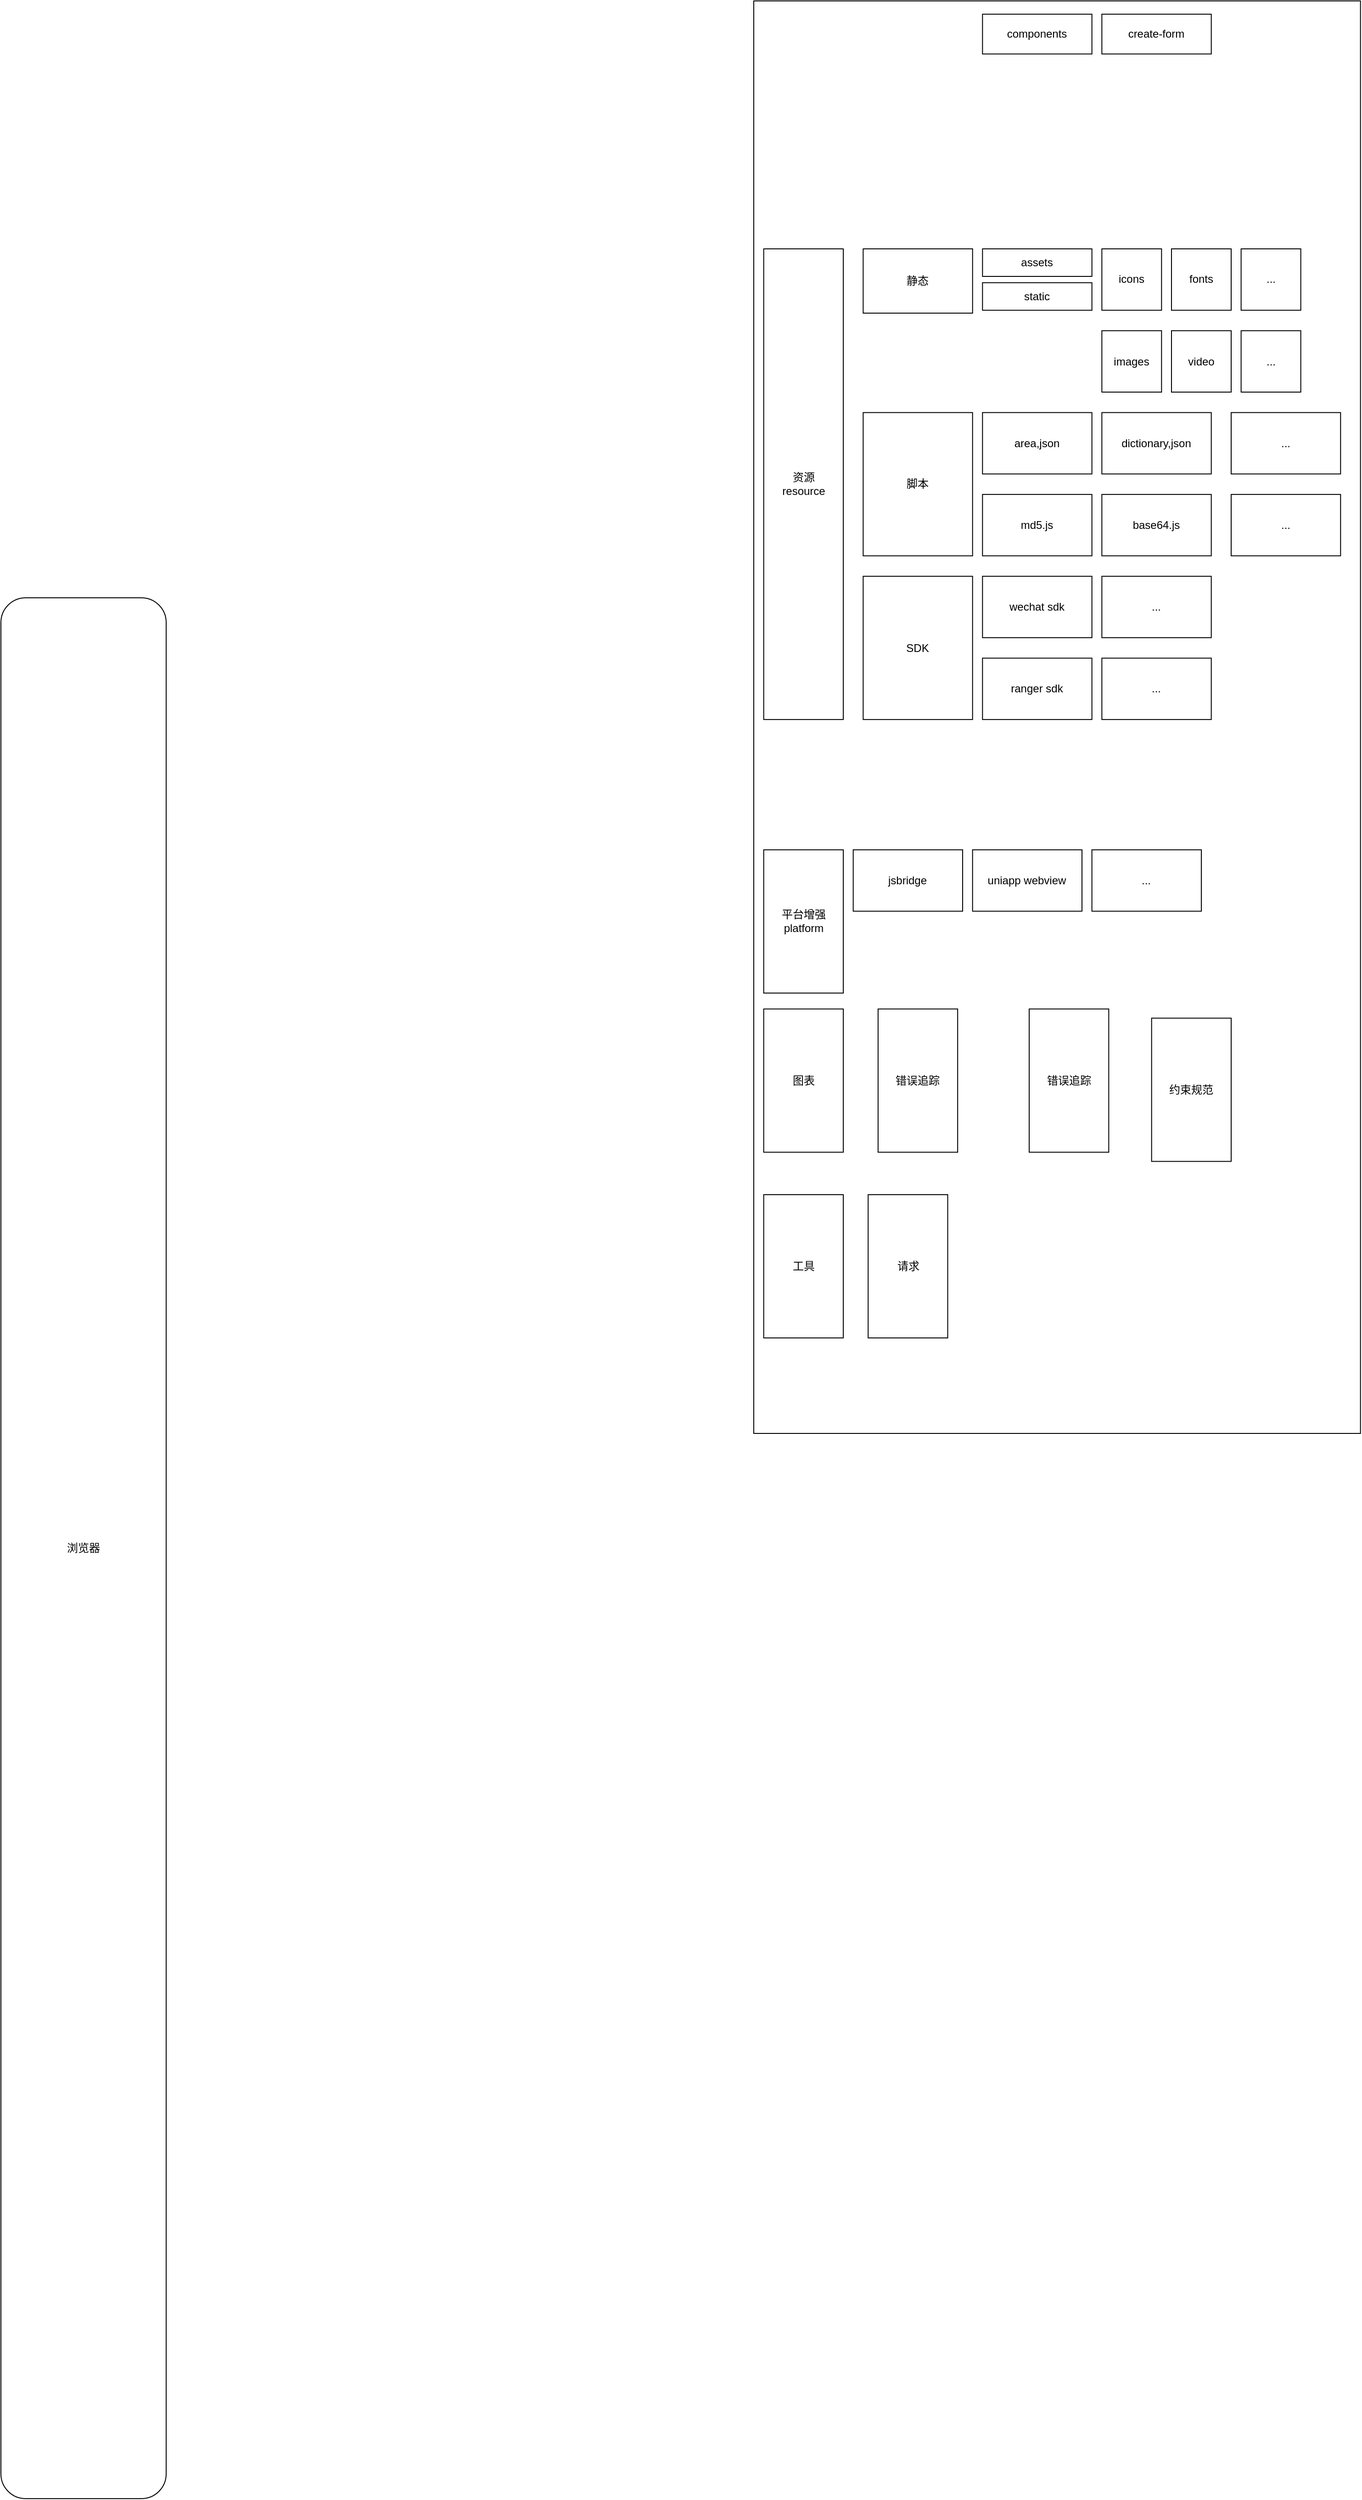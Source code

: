 <mxfile version="21.3.7" type="github" pages="2">
  <diagram name="第 1 页" id="XWmR2JbboKdtZNYQ2xJw">
    <mxGraphModel dx="724" dy="2787" grid="1" gridSize="10" guides="1" tooltips="1" connect="1" arrows="1" fold="1" page="1" pageScale="1" pageWidth="827" pageHeight="1169" math="0" shadow="0">
      <root>
        <mxCell id="0" />
        <mxCell id="1" parent="0" />
        <mxCell id="N5guc0GqyjwPLUP2jMag-13" value="浏览器" style="rounded=1;whiteSpace=wrap;html=1;" vertex="1" parent="1">
          <mxGeometry x="30" y="-1430" width="180" height="2070" as="geometry" />
        </mxCell>
        <mxCell id="N5guc0GqyjwPLUP2jMag-241" value="" style="rounded=0;whiteSpace=wrap;html=1;" vertex="1" parent="1">
          <mxGeometry x="850" y="-2080" width="660.83" height="1560" as="geometry" />
        </mxCell>
        <mxCell id="N5guc0GqyjwPLUP2jMag-242" value="资源&lt;br&gt;resource" style="rounded=0;whiteSpace=wrap;html=1;" vertex="1" parent="N5guc0GqyjwPLUP2jMag-241">
          <mxGeometry x="10.833" y="270.002" width="86.666" height="512.571" as="geometry" />
        </mxCell>
        <mxCell id="N5guc0GqyjwPLUP2jMag-243" value="静态" style="rounded=0;whiteSpace=wrap;html=1;" vertex="1" parent="N5guc0GqyjwPLUP2jMag-241">
          <mxGeometry x="119.17" y="270" width="119.17" height="70" as="geometry" />
        </mxCell>
        <mxCell id="N5guc0GqyjwPLUP2jMag-244" value="脚本" style="rounded=0;whiteSpace=wrap;html=1;" vertex="1" parent="N5guc0GqyjwPLUP2jMag-241">
          <mxGeometry x="119.166" y="448.288" width="119.166" height="156.0" as="geometry" />
        </mxCell>
        <mxCell id="N5guc0GqyjwPLUP2jMag-245" value="SDK" style="rounded=0;whiteSpace=wrap;html=1;" vertex="1" parent="N5guc0GqyjwPLUP2jMag-241">
          <mxGeometry x="119.166" y="626.573" width="119.166" height="156.0" as="geometry" />
        </mxCell>
        <mxCell id="N5guc0GqyjwPLUP2jMag-246" value="area,json" style="rounded=0;whiteSpace=wrap;html=1;" vertex="1" parent="N5guc0GqyjwPLUP2jMag-241">
          <mxGeometry x="249.165" y="448.288" width="119.166" height="66.857" as="geometry" />
        </mxCell>
        <mxCell id="N5guc0GqyjwPLUP2jMag-247" value="assets" style="rounded=0;whiteSpace=wrap;html=1;" vertex="1" parent="N5guc0GqyjwPLUP2jMag-241">
          <mxGeometry x="249.17" y="270" width="119.17" height="30" as="geometry" />
        </mxCell>
        <mxCell id="N5guc0GqyjwPLUP2jMag-248" value="static" style="rounded=0;whiteSpace=wrap;html=1;" vertex="1" parent="N5guc0GqyjwPLUP2jMag-241">
          <mxGeometry x="249.16" y="306.86" width="119.17" height="30" as="geometry" />
        </mxCell>
        <mxCell id="N5guc0GqyjwPLUP2jMag-249" value="icons" style="rounded=0;whiteSpace=wrap;html=1;" vertex="1" parent="N5guc0GqyjwPLUP2jMag-241">
          <mxGeometry x="379.165" y="270.002" width="65.0" height="66.857" as="geometry" />
        </mxCell>
        <mxCell id="N5guc0GqyjwPLUP2jMag-250" value="images" style="rounded=0;whiteSpace=wrap;html=1;" vertex="1" parent="N5guc0GqyjwPLUP2jMag-241">
          <mxGeometry x="379.165" y="359.145" width="65.0" height="66.857" as="geometry" />
        </mxCell>
        <mxCell id="N5guc0GqyjwPLUP2jMag-251" value="video" style="rounded=0;whiteSpace=wrap;html=1;" vertex="1" parent="N5guc0GqyjwPLUP2jMag-241">
          <mxGeometry x="454.998" y="359.145" width="65.0" height="66.857" as="geometry" />
        </mxCell>
        <mxCell id="N5guc0GqyjwPLUP2jMag-252" value="..." style="rounded=0;whiteSpace=wrap;html=1;" vertex="1" parent="N5guc0GqyjwPLUP2jMag-241">
          <mxGeometry x="530.831" y="359.145" width="65.0" height="66.857" as="geometry" />
        </mxCell>
        <mxCell id="N5guc0GqyjwPLUP2jMag-253" value="md5.js" style="rounded=0;whiteSpace=wrap;html=1;" vertex="1" parent="N5guc0GqyjwPLUP2jMag-241">
          <mxGeometry x="249.165" y="537.431" width="119.166" height="66.857" as="geometry" />
        </mxCell>
        <mxCell id="N5guc0GqyjwPLUP2jMag-254" value="base64.js" style="rounded=0;whiteSpace=wrap;html=1;" vertex="1" parent="N5guc0GqyjwPLUP2jMag-241">
          <mxGeometry x="379.165" y="537.431" width="119.166" height="66.857" as="geometry" />
        </mxCell>
        <mxCell id="N5guc0GqyjwPLUP2jMag-255" value="..." style="rounded=0;whiteSpace=wrap;html=1;" vertex="1" parent="N5guc0GqyjwPLUP2jMag-241">
          <mxGeometry x="519.997" y="537.431" width="119.166" height="66.857" as="geometry" />
        </mxCell>
        <mxCell id="N5guc0GqyjwPLUP2jMag-256" value="dictionary,json" style="rounded=0;whiteSpace=wrap;html=1;" vertex="1" parent="N5guc0GqyjwPLUP2jMag-241">
          <mxGeometry x="379.165" y="448.288" width="119.166" height="66.857" as="geometry" />
        </mxCell>
        <mxCell id="N5guc0GqyjwPLUP2jMag-257" value="..." style="rounded=0;whiteSpace=wrap;html=1;" vertex="1" parent="N5guc0GqyjwPLUP2jMag-241">
          <mxGeometry x="530.831" y="270.002" width="65.0" height="66.857" as="geometry" />
        </mxCell>
        <mxCell id="N5guc0GqyjwPLUP2jMag-258" value="..." style="rounded=0;whiteSpace=wrap;html=1;" vertex="1" parent="N5guc0GqyjwPLUP2jMag-241">
          <mxGeometry x="519.997" y="448.288" width="119.166" height="66.857" as="geometry" />
        </mxCell>
        <mxCell id="N5guc0GqyjwPLUP2jMag-259" value="wechat sdk" style="rounded=0;whiteSpace=wrap;html=1;" vertex="1" parent="N5guc0GqyjwPLUP2jMag-241">
          <mxGeometry x="249.165" y="626.573" width="119.166" height="66.857" as="geometry" />
        </mxCell>
        <mxCell id="N5guc0GqyjwPLUP2jMag-260" value="ranger sdk" style="rounded=0;whiteSpace=wrap;html=1;" vertex="1" parent="N5guc0GqyjwPLUP2jMag-241">
          <mxGeometry x="249.165" y="715.716" width="119.166" height="66.857" as="geometry" />
        </mxCell>
        <mxCell id="N5guc0GqyjwPLUP2jMag-261" value="..." style="rounded=0;whiteSpace=wrap;html=1;" vertex="1" parent="N5guc0GqyjwPLUP2jMag-241">
          <mxGeometry x="379.165" y="626.573" width="119.166" height="66.857" as="geometry" />
        </mxCell>
        <mxCell id="N5guc0GqyjwPLUP2jMag-262" value="..." style="rounded=0;whiteSpace=wrap;html=1;" vertex="1" parent="N5guc0GqyjwPLUP2jMag-241">
          <mxGeometry x="379.165" y="715.716" width="119.166" height="66.857" as="geometry" />
        </mxCell>
        <mxCell id="N5guc0GqyjwPLUP2jMag-263" value="平台增强&lt;br&gt;platform" style="rounded=0;whiteSpace=wrap;html=1;" vertex="1" parent="N5guc0GqyjwPLUP2jMag-241">
          <mxGeometry x="10.833" y="924.438" width="86.666" height="156.0" as="geometry" />
        </mxCell>
        <mxCell id="N5guc0GqyjwPLUP2jMag-264" value="jsbridge" style="rounded=0;whiteSpace=wrap;html=1;" vertex="1" parent="N5guc0GqyjwPLUP2jMag-241">
          <mxGeometry x="108.333" y="924.438" width="119.166" height="66.857" as="geometry" />
        </mxCell>
        <mxCell id="N5guc0GqyjwPLUP2jMag-265" value="uniapp webview" style="rounded=0;whiteSpace=wrap;html=1;" vertex="1" parent="N5guc0GqyjwPLUP2jMag-241">
          <mxGeometry x="238.332" y="924.438" width="119.166" height="66.857" as="geometry" />
        </mxCell>
        <mxCell id="N5guc0GqyjwPLUP2jMag-266" value="..." style="rounded=0;whiteSpace=wrap;html=1;" vertex="1" parent="N5guc0GqyjwPLUP2jMag-241">
          <mxGeometry x="368.331" y="924.438" width="119.166" height="66.857" as="geometry" />
        </mxCell>
        <mxCell id="N5guc0GqyjwPLUP2jMag-267" value="components" style="rounded=0;whiteSpace=wrap;html=1;" vertex="1" parent="N5guc0GqyjwPLUP2jMag-241">
          <mxGeometry x="249.165" y="14.444" width="119.166" height="43.333" as="geometry" />
        </mxCell>
        <mxCell id="N5guc0GqyjwPLUP2jMag-268" value="create-form" style="rounded=0;whiteSpace=wrap;html=1;" vertex="1" parent="N5guc0GqyjwPLUP2jMag-241">
          <mxGeometry x="379.165" y="14.444" width="119.166" height="43.333" as="geometry" />
        </mxCell>
        <mxCell id="N5guc0GqyjwPLUP2jMag-269" value="图表" style="rounded=0;whiteSpace=wrap;html=1;" vertex="1" parent="N5guc0GqyjwPLUP2jMag-241">
          <mxGeometry x="10.833" y="1097.772" width="86.666" height="156.0" as="geometry" />
        </mxCell>
        <mxCell id="N5guc0GqyjwPLUP2jMag-270" value="fonts" style="rounded=0;whiteSpace=wrap;html=1;" vertex="1" parent="N5guc0GqyjwPLUP2jMag-241">
          <mxGeometry x="454.998" y="270.002" width="65.0" height="66.857" as="geometry" />
        </mxCell>
        <mxCell id="N5guc0GqyjwPLUP2jMag-271" value="工具" style="rounded=0;whiteSpace=wrap;html=1;" vertex="1" parent="N5guc0GqyjwPLUP2jMag-241">
          <mxGeometry x="10.833" y="1299.994" width="86.666" height="156.0" as="geometry" />
        </mxCell>
        <mxCell id="N5guc0GqyjwPLUP2jMag-272" value="错误追踪" style="rounded=0;whiteSpace=wrap;html=1;" vertex="1" parent="N5guc0GqyjwPLUP2jMag-241">
          <mxGeometry x="135.413" y="1097.772" width="86.666" height="156.0" as="geometry" />
        </mxCell>
        <mxCell id="N5guc0GqyjwPLUP2jMag-273" value="错误追踪" style="rounded=0;whiteSpace=wrap;html=1;" vertex="1" parent="N5guc0GqyjwPLUP2jMag-241">
          <mxGeometry x="300.003" y="1097.772" width="86.666" height="156.0" as="geometry" />
        </mxCell>
        <mxCell id="N5guc0GqyjwPLUP2jMag-274" value="约束规范" style="rounded=0;whiteSpace=wrap;html=1;" vertex="1" parent="N5guc0GqyjwPLUP2jMag-241">
          <mxGeometry x="433.333" y="1107.772" width="86.666" height="156.0" as="geometry" />
        </mxCell>
        <mxCell id="N5guc0GqyjwPLUP2jMag-275" value="请求" style="rounded=0;whiteSpace=wrap;html=1;" vertex="1" parent="N5guc0GqyjwPLUP2jMag-241">
          <mxGeometry x="124.583" y="1299.994" width="86.666" height="156.0" as="geometry" />
        </mxCell>
      </root>
    </mxGraphModel>
  </diagram>
  <diagram id="gLNfoLtwoSVQRd7vIJSm" name="第 2 页">
    <mxGraphModel dx="2356" dy="436" grid="1" gridSize="10" guides="1" tooltips="1" connect="1" arrows="1" fold="1" page="1" pageScale="1" pageWidth="827" pageHeight="1169" math="0" shadow="0">
      <root>
        <mxCell id="0" />
        <mxCell id="1" parent="0" />
        <mxCell id="TVvnC7g8PCKM3b1k5tpY-4" value="" style="rounded=0;whiteSpace=wrap;html=1;" vertex="1" parent="1">
          <mxGeometry x="-1650" width="4120" height="3500" as="geometry" />
        </mxCell>
        <mxCell id="eeXdpK0dyerFSEOy829o-4" value="响应式" style="rounded=0;whiteSpace=wrap;html=1;" vertex="1" parent="TVvnC7g8PCKM3b1k5tpY-4">
          <mxGeometry x="139" y="280" width="110" height="30" as="geometry" />
        </mxCell>
        <mxCell id="eeXdpK0dyerFSEOy829o-2" value="预编译" style="rounded=0;whiteSpace=wrap;html=1;" vertex="1" parent="TVvnC7g8PCKM3b1k5tpY-4">
          <mxGeometry x="260" y="280" width="110" height="30" as="geometry" />
        </mxCell>
        <mxCell id="eeXdpK0dyerFSEOy829o-3" value="主题变量" style="rounded=0;whiteSpace=wrap;html=1;" vertex="1" parent="TVvnC7g8PCKM3b1k5tpY-4">
          <mxGeometry x="380" y="280" width="110" height="30" as="geometry" />
        </mxCell>
        <mxCell id="eeXdpK0dyerFSEOy829o-6" value="media query" style="rounded=0;whiteSpace=wrap;html=1;" vertex="1" parent="TVvnC7g8PCKM3b1k5tpY-4">
          <mxGeometry x="140" y="320" width="110" height="30" as="geometry" />
        </mxCell>
        <mxCell id="eeXdpK0dyerFSEOy829o-5" value="sass" style="rounded=0;whiteSpace=wrap;html=1;" vertex="1" parent="TVvnC7g8PCKM3b1k5tpY-4">
          <mxGeometry x="260" y="320" width="110" height="30" as="geometry" />
        </mxCell>
        <mxCell id="eeXdpK0dyerFSEOy829o-13" value="样式&lt;br&gt;css" style="rounded=0;whiteSpace=wrap;html=1;" vertex="1" parent="TVvnC7g8PCKM3b1k5tpY-4">
          <mxGeometry x="30" y="280" width="100" height="190" as="geometry" />
        </mxCell>
        <mxCell id="eeXdpK0dyerFSEOy829o-14" value="..." style="rounded=0;whiteSpace=wrap;html=1;" vertex="1" parent="TVvnC7g8PCKM3b1k5tpY-4">
          <mxGeometry x="140" y="190" width="110" height="30" as="geometry" />
        </mxCell>
        <mxCell id="eeXdpK0dyerFSEOy829o-27" value="..." style="rounded=0;whiteSpace=wrap;html=1;" vertex="1" parent="TVvnC7g8PCKM3b1k5tpY-4">
          <mxGeometry x="140" y="230" width="110" height="30" as="geometry" />
        </mxCell>
        <mxCell id="eeXdpK0dyerFSEOy829o-28" value="flexible.js" style="rounded=0;whiteSpace=wrap;html=1;" vertex="1" parent="TVvnC7g8PCKM3b1k5tpY-4">
          <mxGeometry x="140" y="360" width="110" height="30" as="geometry" />
        </mxCell>
        <mxCell id="eeXdpK0dyerFSEOy829o-29" value="..." style="rounded=0;whiteSpace=wrap;html=1;" vertex="1" parent="TVvnC7g8PCKM3b1k5tpY-4">
          <mxGeometry x="140" y="400" width="110" height="30" as="geometry" />
        </mxCell>
        <mxCell id="eeXdpK0dyerFSEOy829o-32" value="..." style="rounded=0;whiteSpace=wrap;html=1;" vertex="1" parent="TVvnC7g8PCKM3b1k5tpY-4">
          <mxGeometry x="140" y="440" width="110" height="30" as="geometry" />
        </mxCell>
        <mxCell id="eeXdpK0dyerFSEOy829o-33" value="动态资源" style="rounded=0;whiteSpace=wrap;html=1;" vertex="1" parent="TVvnC7g8PCKM3b1k5tpY-4">
          <mxGeometry x="140" y="490" width="110" height="30" as="geometry" />
        </mxCell>
        <mxCell id="eeXdpK0dyerFSEOy829o-34" value="icons" style="rounded=0;whiteSpace=wrap;html=1;" vertex="1" parent="TVvnC7g8PCKM3b1k5tpY-4">
          <mxGeometry x="140" y="530" width="110" height="30" as="geometry" />
        </mxCell>
        <mxCell id="eeXdpK0dyerFSEOy829o-35" value="资源&lt;br style=&quot;border-color: var(--border-color);&quot;&gt;resource" style="rounded=0;whiteSpace=wrap;html=1;" vertex="1" parent="TVvnC7g8PCKM3b1k5tpY-4">
          <mxGeometry x="30" y="490" width="100" height="190" as="geometry" />
        </mxCell>
        <mxCell id="eeXdpK0dyerFSEOy829o-36" value="fonts" style="rounded=0;whiteSpace=wrap;html=1;" vertex="1" parent="TVvnC7g8PCKM3b1k5tpY-4">
          <mxGeometry x="140" y="570" width="110" height="30" as="geometry" />
        </mxCell>
        <mxCell id="eeXdpK0dyerFSEOy829o-37" value="svg" style="rounded=0;whiteSpace=wrap;html=1;" vertex="1" parent="TVvnC7g8PCKM3b1k5tpY-4">
          <mxGeometry x="140" y="610" width="110" height="30" as="geometry" />
        </mxCell>
        <mxCell id="eeXdpK0dyerFSEOy829o-38" value="..." style="rounded=0;whiteSpace=wrap;html=1;" vertex="1" parent="TVvnC7g8PCKM3b1k5tpY-4">
          <mxGeometry x="140" y="650" width="110" height="30" as="geometry" />
        </mxCell>
        <mxCell id="eeXdpK0dyerFSEOy829o-69" value="日期数据" style="rounded=0;whiteSpace=wrap;html=1;" vertex="1" parent="TVvnC7g8PCKM3b1k5tpY-4">
          <mxGeometry x="141" y="700" width="110" height="30" as="geometry" />
        </mxCell>
        <mxCell id="eeXdpK0dyerFSEOy829o-70" value="..." style="rounded=0;whiteSpace=wrap;html=1;" vertex="1" parent="TVvnC7g8PCKM3b1k5tpY-4">
          <mxGeometry x="140" y="740" width="110" height="30" as="geometry" />
        </mxCell>
        <mxCell id="eeXdpK0dyerFSEOy829o-71" value="工具&lt;br&gt;utils" style="rounded=0;whiteSpace=wrap;html=1;" vertex="1" parent="TVvnC7g8PCKM3b1k5tpY-4">
          <mxGeometry x="30" y="700" width="100" height="190" as="geometry" />
        </mxCell>
        <mxCell id="eeXdpK0dyerFSEOy829o-72" value="..." style="rounded=0;whiteSpace=wrap;html=1;" vertex="1" parent="TVvnC7g8PCKM3b1k5tpY-4">
          <mxGeometry x="140" y="780" width="110" height="30" as="geometry" />
        </mxCell>
        <mxCell id="eeXdpK0dyerFSEOy829o-73" value="..." style="rounded=0;whiteSpace=wrap;html=1;" vertex="1" parent="TVvnC7g8PCKM3b1k5tpY-4">
          <mxGeometry x="140" y="820" width="110" height="30" as="geometry" />
        </mxCell>
        <mxCell id="eeXdpK0dyerFSEOy829o-74" value="..." style="rounded=0;whiteSpace=wrap;html=1;" vertex="1" parent="TVvnC7g8PCKM3b1k5tpY-4">
          <mxGeometry x="140" y="860" width="110" height="30" as="geometry" />
        </mxCell>
        <mxCell id="eeXdpK0dyerFSEOy829o-75" value="用户画像" style="rounded=0;whiteSpace=wrap;html=1;" vertex="1" parent="TVvnC7g8PCKM3b1k5tpY-4">
          <mxGeometry x="140" y="910" width="110" height="30" as="geometry" />
        </mxCell>
        <mxCell id="eeXdpK0dyerFSEOy829o-76" value="..." style="rounded=0;whiteSpace=wrap;html=1;" vertex="1" parent="TVvnC7g8PCKM3b1k5tpY-4">
          <mxGeometry x="140" y="950" width="110" height="30" as="geometry" />
        </mxCell>
        <mxCell id="eeXdpK0dyerFSEOy829o-77" value="插件&lt;br&gt;plugins" style="rounded=0;whiteSpace=wrap;html=1;" vertex="1" parent="TVvnC7g8PCKM3b1k5tpY-4">
          <mxGeometry x="30" y="910" width="100" height="190" as="geometry" />
        </mxCell>
        <mxCell id="eeXdpK0dyerFSEOy829o-78" value="..." style="rounded=0;whiteSpace=wrap;html=1;" vertex="1" parent="TVvnC7g8PCKM3b1k5tpY-4">
          <mxGeometry x="140" y="990" width="110" height="30" as="geometry" />
        </mxCell>
        <mxCell id="eeXdpK0dyerFSEOy829o-79" value="..." style="rounded=0;whiteSpace=wrap;html=1;" vertex="1" parent="TVvnC7g8PCKM3b1k5tpY-4">
          <mxGeometry x="140" y="1030" width="110" height="30" as="geometry" />
        </mxCell>
        <mxCell id="eeXdpK0dyerFSEOy829o-80" value="..." style="rounded=0;whiteSpace=wrap;html=1;" vertex="1" parent="TVvnC7g8PCKM3b1k5tpY-4">
          <mxGeometry x="140" y="1070" width="110" height="30" as="geometry" />
        </mxCell>
        <mxCell id="eeXdpK0dyerFSEOy829o-99" value="基本请求" style="rounded=0;whiteSpace=wrap;html=1;" vertex="1" parent="TVvnC7g8PCKM3b1k5tpY-4">
          <mxGeometry x="140" y="1120" width="110" height="30" as="geometry" />
        </mxCell>
        <mxCell id="eeXdpK0dyerFSEOy829o-100" value="..." style="rounded=0;whiteSpace=wrap;html=1;" vertex="1" parent="TVvnC7g8PCKM3b1k5tpY-4">
          <mxGeometry x="140" y="1160" width="110" height="30" as="geometry" />
        </mxCell>
        <mxCell id="eeXdpK0dyerFSEOy829o-101" value="请求&lt;br&gt;request" style="rounded=0;whiteSpace=wrap;html=1;" vertex="1" parent="TVvnC7g8PCKM3b1k5tpY-4">
          <mxGeometry x="30" y="1120" width="100" height="190" as="geometry" />
        </mxCell>
        <mxCell id="eeXdpK0dyerFSEOy829o-102" value="..." style="rounded=0;whiteSpace=wrap;html=1;" vertex="1" parent="TVvnC7g8PCKM3b1k5tpY-4">
          <mxGeometry x="140" y="1200" width="110" height="30" as="geometry" />
        </mxCell>
        <mxCell id="eeXdpK0dyerFSEOy829o-103" value="..." style="rounded=0;whiteSpace=wrap;html=1;" vertex="1" parent="TVvnC7g8PCKM3b1k5tpY-4">
          <mxGeometry x="140" y="1240" width="110" height="30" as="geometry" />
        </mxCell>
        <mxCell id="eeXdpK0dyerFSEOy829o-104" value="..." style="rounded=0;whiteSpace=wrap;html=1;" vertex="1" parent="TVvnC7g8PCKM3b1k5tpY-4">
          <mxGeometry x="140" y="1280" width="110" height="30" as="geometry" />
        </mxCell>
        <mxCell id="eeXdpK0dyerFSEOy829o-95" value="打包构建&lt;br&gt;webpack" style="rounded=0;whiteSpace=wrap;html=1;" vertex="1" parent="TVvnC7g8PCKM3b1k5tpY-4">
          <mxGeometry x="30" y="1330" width="100" height="190" as="geometry" />
        </mxCell>
        <mxCell id="eeXdpK0dyerFSEOy829o-93" value="样式代码" style="rounded=0;whiteSpace=wrap;html=1;" vertex="1" parent="TVvnC7g8PCKM3b1k5tpY-4">
          <mxGeometry x="140" y="1330" width="110" height="30" as="geometry" />
        </mxCell>
        <mxCell id="eeXdpK0dyerFSEOy829o-94" value="..." style="rounded=0;whiteSpace=wrap;html=1;" vertex="1" parent="TVvnC7g8PCKM3b1k5tpY-4">
          <mxGeometry x="140" y="1370" width="110" height="30" as="geometry" />
        </mxCell>
        <mxCell id="eeXdpK0dyerFSEOy829o-96" value="..." style="rounded=0;whiteSpace=wrap;html=1;" vertex="1" parent="TVvnC7g8PCKM3b1k5tpY-4">
          <mxGeometry x="140" y="1410" width="110" height="30" as="geometry" />
        </mxCell>
        <mxCell id="eeXdpK0dyerFSEOy829o-97" value="..." style="rounded=0;whiteSpace=wrap;html=1;" vertex="1" parent="TVvnC7g8PCKM3b1k5tpY-4">
          <mxGeometry x="140" y="1450" width="110" height="30" as="geometry" />
        </mxCell>
        <mxCell id="eeXdpK0dyerFSEOy829o-98" value="..." style="rounded=0;whiteSpace=wrap;html=1;" vertex="1" parent="TVvnC7g8PCKM3b1k5tpY-4">
          <mxGeometry x="140" y="1490" width="110" height="30" as="geometry" />
        </mxCell>
        <mxCell id="eeXdpK0dyerFSEOy829o-81" value="jsbridge" style="rounded=0;whiteSpace=wrap;html=1;" vertex="1" parent="TVvnC7g8PCKM3b1k5tpY-4">
          <mxGeometry x="140" y="1540" width="110" height="30" as="geometry" />
        </mxCell>
        <mxCell id="eeXdpK0dyerFSEOy829o-82" value="..." style="rounded=0;whiteSpace=wrap;html=1;" vertex="1" parent="TVvnC7g8PCKM3b1k5tpY-4">
          <mxGeometry x="140" y="1580" width="110" height="30" as="geometry" />
        </mxCell>
        <mxCell id="eeXdpK0dyerFSEOy829o-84" value="..." style="rounded=0;whiteSpace=wrap;html=1;" vertex="1" parent="TVvnC7g8PCKM3b1k5tpY-4">
          <mxGeometry x="140" y="1620" width="110" height="30" as="geometry" />
        </mxCell>
        <mxCell id="eeXdpK0dyerFSEOy829o-85" value="..." style="rounded=0;whiteSpace=wrap;html=1;" vertex="1" parent="TVvnC7g8PCKM3b1k5tpY-4">
          <mxGeometry x="140" y="1660" width="110" height="30" as="geometry" />
        </mxCell>
        <mxCell id="eeXdpK0dyerFSEOy829o-86" value="..." style="rounded=0;whiteSpace=wrap;html=1;" vertex="1" parent="TVvnC7g8PCKM3b1k5tpY-4">
          <mxGeometry x="140" y="1700" width="110" height="30" as="geometry" />
        </mxCell>
        <mxCell id="eeXdpK0dyerFSEOy829o-83" value="平台增强" style="rounded=0;whiteSpace=wrap;html=1;" vertex="1" parent="TVvnC7g8PCKM3b1k5tpY-4">
          <mxGeometry x="30" y="1540" width="100" height="190" as="geometry" />
        </mxCell>
        <mxCell id="YAgpk1qS0drOol1U3WiX-1" value="代码高亮" style="rounded=0;whiteSpace=wrap;html=1;" vertex="1" parent="TVvnC7g8PCKM3b1k5tpY-4">
          <mxGeometry x="140" y="1750" width="110" height="30" as="geometry" />
        </mxCell>
        <mxCell id="YAgpk1qS0drOol1U3WiX-2" value="volar" style="rounded=0;whiteSpace=wrap;html=1;" vertex="1" parent="TVvnC7g8PCKM3b1k5tpY-4">
          <mxGeometry x="140" y="1790" width="110" height="30" as="geometry" />
        </mxCell>
        <mxCell id="YAgpk1qS0drOol1U3WiX-3" value="..." style="rounded=0;whiteSpace=wrap;html=1;" vertex="1" parent="TVvnC7g8PCKM3b1k5tpY-4">
          <mxGeometry x="140" y="1830" width="110" height="30" as="geometry" />
        </mxCell>
        <mxCell id="YAgpk1qS0drOol1U3WiX-4" value="..." style="rounded=0;whiteSpace=wrap;html=1;" vertex="1" parent="TVvnC7g8PCKM3b1k5tpY-4">
          <mxGeometry x="140" y="1870" width="110" height="30" as="geometry" />
        </mxCell>
        <mxCell id="YAgpk1qS0drOol1U3WiX-5" value="..." style="rounded=0;whiteSpace=wrap;html=1;" vertex="1" parent="TVvnC7g8PCKM3b1k5tpY-4">
          <mxGeometry x="140" y="1910" width="110" height="30" as="geometry" />
        </mxCell>
        <mxCell id="YAgpk1qS0drOol1U3WiX-6" value="规范约束&lt;br style=&quot;border-color: var(--border-color);&quot;&gt;convention" style="rounded=0;whiteSpace=wrap;html=1;" vertex="1" parent="TVvnC7g8PCKM3b1k5tpY-4">
          <mxGeometry x="30" y="1750" width="100" height="190" as="geometry" />
        </mxCell>
        <mxCell id="YAgpk1qS0drOol1U3WiX-7" value="环境切换" style="rounded=0;whiteSpace=wrap;html=1;" vertex="1" parent="TVvnC7g8PCKM3b1k5tpY-4">
          <mxGeometry x="140" y="1960" width="110" height="30" as="geometry" />
        </mxCell>
        <mxCell id="YAgpk1qS0drOol1U3WiX-8" value=".env" style="rounded=0;whiteSpace=wrap;html=1;" vertex="1" parent="TVvnC7g8PCKM3b1k5tpY-4">
          <mxGeometry x="140" y="2000" width="110" height="30" as="geometry" />
        </mxCell>
        <mxCell id="YAgpk1qS0drOol1U3WiX-9" value="..." style="rounded=0;whiteSpace=wrap;html=1;" vertex="1" parent="TVvnC7g8PCKM3b1k5tpY-4">
          <mxGeometry x="140" y="2040" width="110" height="30" as="geometry" />
        </mxCell>
        <mxCell id="YAgpk1qS0drOol1U3WiX-10" value="..." style="rounded=0;whiteSpace=wrap;html=1;" vertex="1" parent="TVvnC7g8PCKM3b1k5tpY-4">
          <mxGeometry x="140" y="2080" width="110" height="30" as="geometry" />
        </mxCell>
        <mxCell id="YAgpk1qS0drOol1U3WiX-11" value="..." style="rounded=0;whiteSpace=wrap;html=1;" vertex="1" parent="TVvnC7g8PCKM3b1k5tpY-4">
          <mxGeometry x="140" y="2120" width="110" height="30" as="geometry" />
        </mxCell>
        <mxCell id="YAgpk1qS0drOol1U3WiX-12" value="项目配置&lt;br&gt;project config" style="rounded=0;whiteSpace=wrap;html=1;" vertex="1" parent="TVvnC7g8PCKM3b1k5tpY-4">
          <mxGeometry x="30" y="1960" width="100" height="190" as="geometry" />
        </mxCell>
        <mxCell id="YAgpk1qS0drOol1U3WiX-13" value="智能提示" style="rounded=0;whiteSpace=wrap;html=1;" vertex="1" parent="TVvnC7g8PCKM3b1k5tpY-4">
          <mxGeometry x="140" y="2170" width="110" height="30" as="geometry" />
        </mxCell>
        <mxCell id="YAgpk1qS0drOol1U3WiX-14" value="Tabnine AI" style="rounded=0;whiteSpace=wrap;html=1;" vertex="1" parent="TVvnC7g8PCKM3b1k5tpY-4">
          <mxGeometry x="140" y="2210" width="110" height="30" as="geometry" />
        </mxCell>
        <mxCell id="YAgpk1qS0drOol1U3WiX-15" value="..." style="rounded=0;whiteSpace=wrap;html=1;" vertex="1" parent="TVvnC7g8PCKM3b1k5tpY-4">
          <mxGeometry x="140" y="2250" width="110" height="30" as="geometry" />
        </mxCell>
        <mxCell id="YAgpk1qS0drOol1U3WiX-16" value="..." style="rounded=0;whiteSpace=wrap;html=1;" vertex="1" parent="TVvnC7g8PCKM3b1k5tpY-4">
          <mxGeometry x="140" y="2290" width="110" height="30" as="geometry" />
        </mxCell>
        <mxCell id="YAgpk1qS0drOol1U3WiX-17" value="..." style="rounded=0;whiteSpace=wrap;html=1;" vertex="1" parent="TVvnC7g8PCKM3b1k5tpY-4">
          <mxGeometry x="140" y="2330" width="110" height="30" as="geometry" />
        </mxCell>
        <mxCell id="YAgpk1qS0drOol1U3WiX-18" value="开发工具&lt;br&gt;IDE config" style="rounded=0;whiteSpace=wrap;html=1;" vertex="1" parent="TVvnC7g8PCKM3b1k5tpY-4">
          <mxGeometry x="30" y="2170" width="100" height="190" as="geometry" />
        </mxCell>
        <mxCell id="YAgpk1qS0drOol1U3WiX-19" value="组件通信" style="rounded=0;whiteSpace=wrap;html=1;" vertex="1" parent="TVvnC7g8PCKM3b1k5tpY-4">
          <mxGeometry x="380" y="30" width="110" height="30" as="geometry" />
        </mxCell>
        <mxCell id="YAgpk1qS0drOol1U3WiX-20" value="通用组件" style="rounded=0;whiteSpace=wrap;html=1;" vertex="1" parent="TVvnC7g8PCKM3b1k5tpY-4">
          <mxGeometry x="500" y="30" width="110" height="30" as="geometry" />
        </mxCell>
        <mxCell id="YAgpk1qS0drOol1U3WiX-21" value="全局配置" style="rounded=0;whiteSpace=wrap;html=1;" vertex="1" parent="TVvnC7g8PCKM3b1k5tpY-4">
          <mxGeometry x="740" y="30" width="110" height="30" as="geometry" />
        </mxCell>
        <mxCell id="YAgpk1qS0drOol1U3WiX-25" value="通用逻辑" style="rounded=0;whiteSpace=wrap;html=1;" vertex="1" parent="TVvnC7g8PCKM3b1k5tpY-4">
          <mxGeometry x="620" y="30" width="110" height="30" as="geometry" />
        </mxCell>
        <mxCell id="YAgpk1qS0drOol1U3WiX-26" value="..." style="rounded=0;whiteSpace=wrap;html=1;" vertex="1" parent="TVvnC7g8PCKM3b1k5tpY-4">
          <mxGeometry x="860" y="30" width="110" height="30" as="geometry" />
        </mxCell>
        <mxCell id="YAgpk1qS0drOol1U3WiX-27" value="vant ui" style="rounded=0;whiteSpace=wrap;html=1;" vertex="1" parent="TVvnC7g8PCKM3b1k5tpY-4">
          <mxGeometry x="500" y="70" width="110" height="30" as="geometry" />
        </mxCell>
        <mxCell id="YAgpk1qS0drOol1U3WiX-28" value="filter" style="rounded=0;whiteSpace=wrap;html=1;" vertex="1" parent="TVvnC7g8PCKM3b1k5tpY-4">
          <mxGeometry x="620" y="70" width="110" height="30" as="geometry" />
        </mxCell>
        <mxCell id="YAgpk1qS0drOol1U3WiX-31" value="&lt;meta charset=&quot;utf-8&quot;&gt;&lt;span style=&quot;color: rgb(0, 0, 0); font-family: Helvetica; font-size: 12px; font-style: normal; font-variant-ligatures: normal; font-variant-caps: normal; font-weight: 400; letter-spacing: normal; orphans: 2; text-align: center; text-indent: 0px; text-transform: none; widows: 2; word-spacing: 0px; -webkit-text-stroke-width: 0px; background-color: rgb(251, 251, 251); text-decoration-thickness: initial; text-decoration-style: initial; text-decoration-color: initial; float: none; display: inline !important;&quot;&gt;global config&lt;/span&gt;" style="rounded=0;whiteSpace=wrap;html=1;" vertex="1" parent="TVvnC7g8PCKM3b1k5tpY-4">
          <mxGeometry x="740" y="70" width="110" height="30" as="geometry" />
        </mxCell>
        <mxCell id="YAgpk1qS0drOol1U3WiX-32" value="..." style="rounded=0;whiteSpace=wrap;html=1;" vertex="1" parent="TVvnC7g8PCKM3b1k5tpY-4">
          <mxGeometry x="860" y="70" width="110" height="30" as="geometry" />
        </mxCell>
        <mxCell id="YAgpk1qS0drOol1U3WiX-114" value="..." style="rounded=0;whiteSpace=wrap;html=1;" vertex="1" parent="TVvnC7g8PCKM3b1k5tpY-4">
          <mxGeometry x="740" y="110" width="110" height="30" as="geometry" />
        </mxCell>
        <mxCell id="YAgpk1qS0drOol1U3WiX-115" value="components" style="rounded=0;whiteSpace=wrap;html=1;" vertex="1" parent="TVvnC7g8PCKM3b1k5tpY-4">
          <mxGeometry x="500" y="110" width="110" height="30" as="geometry" />
        </mxCell>
        <mxCell id="YAgpk1qS0drOol1U3WiX-116" value="directives" style="rounded=0;whiteSpace=wrap;html=1;" vertex="1" parent="TVvnC7g8PCKM3b1k5tpY-4">
          <mxGeometry x="620" y="110" width="110" height="30" as="geometry" />
        </mxCell>
        <mxCell id="YAgpk1qS0drOol1U3WiX-126" value="..." style="rounded=0;whiteSpace=wrap;html=1;" vertex="1" parent="TVvnC7g8PCKM3b1k5tpY-4">
          <mxGeometry x="260" y="150" width="110" height="30" as="geometry" />
        </mxCell>
        <mxCell id="YAgpk1qS0drOol1U3WiX-127" value="..." style="rounded=0;whiteSpace=wrap;html=1;" vertex="1" parent="TVvnC7g8PCKM3b1k5tpY-4">
          <mxGeometry x="380" y="150" width="110" height="30" as="geometry" />
        </mxCell>
        <mxCell id="YAgpk1qS0drOol1U3WiX-128" value="..." style="rounded=0;whiteSpace=wrap;html=1;" vertex="1" parent="TVvnC7g8PCKM3b1k5tpY-4">
          <mxGeometry x="500" y="150" width="110" height="30" as="geometry" />
        </mxCell>
        <mxCell id="YAgpk1qS0drOol1U3WiX-129" value="..." style="rounded=0;whiteSpace=wrap;html=1;" vertex="1" parent="TVvnC7g8PCKM3b1k5tpY-4">
          <mxGeometry x="860" y="110" width="110" height="30" as="geometry" />
        </mxCell>
        <mxCell id="YAgpk1qS0drOol1U3WiX-130" value="..." style="rounded=0;whiteSpace=wrap;html=1;" vertex="1" parent="TVvnC7g8PCKM3b1k5tpY-4">
          <mxGeometry x="620" y="150" width="110" height="30" as="geometry" />
        </mxCell>
        <mxCell id="YAgpk1qS0drOol1U3WiX-131" value="..." style="rounded=0;whiteSpace=wrap;html=1;" vertex="1" parent="TVvnC7g8PCKM3b1k5tpY-4">
          <mxGeometry x="740" y="150" width="110" height="30" as="geometry" />
        </mxCell>
        <mxCell id="YAgpk1qS0drOol1U3WiX-132" value="..." style="rounded=0;whiteSpace=wrap;html=1;" vertex="1" parent="TVvnC7g8PCKM3b1k5tpY-4">
          <mxGeometry x="860" y="150" width="110" height="30" as="geometry" />
        </mxCell>
        <mxCell id="YAgpk1qS0drOol1U3WiX-133" value="..." style="rounded=0;whiteSpace=wrap;html=1;" vertex="1" parent="TVvnC7g8PCKM3b1k5tpY-4">
          <mxGeometry x="260" y="190" width="110" height="30" as="geometry" />
        </mxCell>
        <mxCell id="YAgpk1qS0drOol1U3WiX-134" value="..." style="rounded=0;whiteSpace=wrap;html=1;" vertex="1" parent="TVvnC7g8PCKM3b1k5tpY-4">
          <mxGeometry x="380" y="190" width="110" height="30" as="geometry" />
        </mxCell>
        <mxCell id="YAgpk1qS0drOol1U3WiX-135" value="..." style="rounded=0;whiteSpace=wrap;html=1;" vertex="1" parent="TVvnC7g8PCKM3b1k5tpY-4">
          <mxGeometry x="500" y="190" width="110" height="30" as="geometry" />
        </mxCell>
        <mxCell id="YAgpk1qS0drOol1U3WiX-136" value="..." style="rounded=0;whiteSpace=wrap;html=1;" vertex="1" parent="TVvnC7g8PCKM3b1k5tpY-4">
          <mxGeometry x="620" y="190" width="110" height="30" as="geometry" />
        </mxCell>
        <mxCell id="YAgpk1qS0drOol1U3WiX-137" value="..." style="rounded=0;whiteSpace=wrap;html=1;" vertex="1" parent="TVvnC7g8PCKM3b1k5tpY-4">
          <mxGeometry x="740" y="190" width="110" height="30" as="geometry" />
        </mxCell>
        <mxCell id="YAgpk1qS0drOol1U3WiX-138" value="..." style="rounded=0;whiteSpace=wrap;html=1;" vertex="1" parent="TVvnC7g8PCKM3b1k5tpY-4">
          <mxGeometry x="860" y="190" width="110" height="30" as="geometry" />
        </mxCell>
        <mxCell id="YAgpk1qS0drOol1U3WiX-139" value="..." style="rounded=0;whiteSpace=wrap;html=1;" vertex="1" parent="TVvnC7g8PCKM3b1k5tpY-4">
          <mxGeometry x="260" y="230" width="110" height="30" as="geometry" />
        </mxCell>
        <mxCell id="YAgpk1qS0drOol1U3WiX-140" value="..." style="rounded=0;whiteSpace=wrap;html=1;" vertex="1" parent="TVvnC7g8PCKM3b1k5tpY-4">
          <mxGeometry x="380" y="230" width="110" height="30" as="geometry" />
        </mxCell>
        <mxCell id="YAgpk1qS0drOol1U3WiX-141" value="..." style="rounded=0;whiteSpace=wrap;html=1;" vertex="1" parent="TVvnC7g8PCKM3b1k5tpY-4">
          <mxGeometry x="500" y="230" width="110" height="30" as="geometry" />
        </mxCell>
        <mxCell id="YAgpk1qS0drOol1U3WiX-142" value="..." style="rounded=0;whiteSpace=wrap;html=1;" vertex="1" parent="TVvnC7g8PCKM3b1k5tpY-4">
          <mxGeometry x="620" y="230" width="110" height="30" as="geometry" />
        </mxCell>
        <mxCell id="YAgpk1qS0drOol1U3WiX-143" value="..." style="rounded=0;whiteSpace=wrap;html=1;" vertex="1" parent="TVvnC7g8PCKM3b1k5tpY-4">
          <mxGeometry x="740" y="230" width="110" height="30" as="geometry" />
        </mxCell>
        <mxCell id="YAgpk1qS0drOol1U3WiX-144" value="..." style="rounded=0;whiteSpace=wrap;html=1;" vertex="1" parent="TVvnC7g8PCKM3b1k5tpY-4">
          <mxGeometry x="860" y="230" width="110" height="30" as="geometry" />
        </mxCell>
        <mxCell id="YAgpk1qS0drOol1U3WiX-145" value="" style="rounded=0;whiteSpace=wrap;html=1;" vertex="1" parent="TVvnC7g8PCKM3b1k5tpY-4">
          <mxGeometry x="260" y="360" width="110" height="30" as="geometry" />
        </mxCell>
        <mxCell id="YAgpk1qS0drOol1U3WiX-146" value="" style="rounded=0;whiteSpace=wrap;html=1;" vertex="1" parent="TVvnC7g8PCKM3b1k5tpY-4">
          <mxGeometry x="380" y="360" width="110" height="30" as="geometry" />
        </mxCell>
        <mxCell id="YAgpk1qS0drOol1U3WiX-147" value="..." style="rounded=0;whiteSpace=wrap;html=1;" vertex="1" parent="TVvnC7g8PCKM3b1k5tpY-4">
          <mxGeometry x="500" y="360" width="110" height="30" as="geometry" />
        </mxCell>
        <mxCell id="YAgpk1qS0drOol1U3WiX-148" value="..." style="rounded=0;whiteSpace=wrap;html=1;" vertex="1" parent="TVvnC7g8PCKM3b1k5tpY-4">
          <mxGeometry x="620" y="360" width="110" height="30" as="geometry" />
        </mxCell>
        <mxCell id="YAgpk1qS0drOol1U3WiX-149" value="..." style="rounded=0;whiteSpace=wrap;html=1;" vertex="1" parent="TVvnC7g8PCKM3b1k5tpY-4">
          <mxGeometry x="740" y="360" width="110" height="30" as="geometry" />
        </mxCell>
        <mxCell id="YAgpk1qS0drOol1U3WiX-150" value="..." style="rounded=0;whiteSpace=wrap;html=1;" vertex="1" parent="TVvnC7g8PCKM3b1k5tpY-4">
          <mxGeometry x="860" y="360" width="110" height="30" as="geometry" />
        </mxCell>
        <mxCell id="YAgpk1qS0drOol1U3WiX-151" value="..." style="rounded=0;whiteSpace=wrap;html=1;" vertex="1" parent="TVvnC7g8PCKM3b1k5tpY-4">
          <mxGeometry x="260" y="400" width="110" height="30" as="geometry" />
        </mxCell>
        <mxCell id="YAgpk1qS0drOol1U3WiX-152" value="..." style="rounded=0;whiteSpace=wrap;html=1;" vertex="1" parent="TVvnC7g8PCKM3b1k5tpY-4">
          <mxGeometry x="380" y="400" width="110" height="30" as="geometry" />
        </mxCell>
        <mxCell id="YAgpk1qS0drOol1U3WiX-153" value="..." style="rounded=0;whiteSpace=wrap;html=1;" vertex="1" parent="TVvnC7g8PCKM3b1k5tpY-4">
          <mxGeometry x="500" y="400" width="110" height="30" as="geometry" />
        </mxCell>
        <mxCell id="YAgpk1qS0drOol1U3WiX-154" value="..." style="rounded=0;whiteSpace=wrap;html=1;" vertex="1" parent="TVvnC7g8PCKM3b1k5tpY-4">
          <mxGeometry x="620" y="400" width="110" height="30" as="geometry" />
        </mxCell>
        <mxCell id="YAgpk1qS0drOol1U3WiX-155" value="..." style="rounded=0;whiteSpace=wrap;html=1;" vertex="1" parent="TVvnC7g8PCKM3b1k5tpY-4">
          <mxGeometry x="740" y="400" width="110" height="30" as="geometry" />
        </mxCell>
        <mxCell id="YAgpk1qS0drOol1U3WiX-156" value="..." style="rounded=0;whiteSpace=wrap;html=1;" vertex="1" parent="TVvnC7g8PCKM3b1k5tpY-4">
          <mxGeometry x="860" y="400" width="110" height="30" as="geometry" />
        </mxCell>
        <mxCell id="YAgpk1qS0drOol1U3WiX-157" value="..." style="rounded=0;whiteSpace=wrap;html=1;" vertex="1" parent="TVvnC7g8PCKM3b1k5tpY-4">
          <mxGeometry x="260" y="440" width="110" height="30" as="geometry" />
        </mxCell>
        <mxCell id="YAgpk1qS0drOol1U3WiX-158" value="..." style="rounded=0;whiteSpace=wrap;html=1;" vertex="1" parent="TVvnC7g8PCKM3b1k5tpY-4">
          <mxGeometry x="380" y="440" width="110" height="30" as="geometry" />
        </mxCell>
        <mxCell id="YAgpk1qS0drOol1U3WiX-159" value="..." style="rounded=0;whiteSpace=wrap;html=1;" vertex="1" parent="TVvnC7g8PCKM3b1k5tpY-4">
          <mxGeometry x="500" y="440" width="110" height="30" as="geometry" />
        </mxCell>
        <mxCell id="YAgpk1qS0drOol1U3WiX-160" value="..." style="rounded=0;whiteSpace=wrap;html=1;" vertex="1" parent="TVvnC7g8PCKM3b1k5tpY-4">
          <mxGeometry x="620" y="440" width="110" height="30" as="geometry" />
        </mxCell>
        <mxCell id="YAgpk1qS0drOol1U3WiX-161" value="..." style="rounded=0;whiteSpace=wrap;html=1;" vertex="1" parent="TVvnC7g8PCKM3b1k5tpY-4">
          <mxGeometry x="740" y="440" width="110" height="30" as="geometry" />
        </mxCell>
        <mxCell id="YAgpk1qS0drOol1U3WiX-162" value="..." style="rounded=0;whiteSpace=wrap;html=1;" vertex="1" parent="TVvnC7g8PCKM3b1k5tpY-4">
          <mxGeometry x="860" y="440" width="110" height="30" as="geometry" />
        </mxCell>
        <mxCell id="YAgpk1qS0drOol1U3WiX-163" value="静态资源" style="rounded=0;whiteSpace=wrap;html=1;" vertex="1" parent="TVvnC7g8PCKM3b1k5tpY-4">
          <mxGeometry x="260" y="490" width="110" height="30" as="geometry" />
        </mxCell>
        <mxCell id="YAgpk1qS0drOol1U3WiX-164" value="脚本资源" style="rounded=0;whiteSpace=wrap;html=1;" vertex="1" parent="TVvnC7g8PCKM3b1k5tpY-4">
          <mxGeometry x="380" y="490" width="110" height="30" as="geometry" />
        </mxCell>
        <mxCell id="YAgpk1qS0drOol1U3WiX-165" value="sdk" style="rounded=0;whiteSpace=wrap;html=1;" vertex="1" parent="TVvnC7g8PCKM3b1k5tpY-4">
          <mxGeometry x="500" y="490" width="110" height="30" as="geometry" />
        </mxCell>
        <mxCell id="YAgpk1qS0drOol1U3WiX-166" value="数据资源" style="rounded=0;whiteSpace=wrap;html=1;" vertex="1" parent="TVvnC7g8PCKM3b1k5tpY-4">
          <mxGeometry x="620" y="490" width="110" height="30" as="geometry" />
        </mxCell>
        <mxCell id="YAgpk1qS0drOol1U3WiX-167" value="..." style="rounded=0;whiteSpace=wrap;html=1;" vertex="1" parent="TVvnC7g8PCKM3b1k5tpY-4">
          <mxGeometry x="740" y="490" width="110" height="30" as="geometry" />
        </mxCell>
        <mxCell id="YAgpk1qS0drOol1U3WiX-168" value="..." style="rounded=0;whiteSpace=wrap;html=1;" vertex="1" parent="TVvnC7g8PCKM3b1k5tpY-4">
          <mxGeometry x="860" y="490" width="110" height="30" as="geometry" />
        </mxCell>
        <mxCell id="YAgpk1qS0drOol1U3WiX-169" value="images" style="rounded=0;whiteSpace=wrap;html=1;" vertex="1" parent="TVvnC7g8PCKM3b1k5tpY-4">
          <mxGeometry x="260" y="530" width="110" height="30" as="geometry" />
        </mxCell>
        <mxCell id="YAgpk1qS0drOol1U3WiX-170" value="md5.js" style="rounded=0;whiteSpace=wrap;html=1;" vertex="1" parent="TVvnC7g8PCKM3b1k5tpY-4">
          <mxGeometry x="380" y="530" width="110" height="30" as="geometry" />
        </mxCell>
        <mxCell id="YAgpk1qS0drOol1U3WiX-171" value="wechat sdk" style="rounded=0;whiteSpace=wrap;html=1;" vertex="1" parent="TVvnC7g8PCKM3b1k5tpY-4">
          <mxGeometry x="500" y="530" width="110" height="30" as="geometry" />
        </mxCell>
        <mxCell id="YAgpk1qS0drOol1U3WiX-172" value="area.json" style="rounded=0;whiteSpace=wrap;html=1;" vertex="1" parent="TVvnC7g8PCKM3b1k5tpY-4">
          <mxGeometry x="620" y="530" width="110" height="30" as="geometry" />
        </mxCell>
        <mxCell id="YAgpk1qS0drOol1U3WiX-173" value="..." style="rounded=0;whiteSpace=wrap;html=1;" vertex="1" parent="TVvnC7g8PCKM3b1k5tpY-4">
          <mxGeometry x="740" y="530" width="110" height="30" as="geometry" />
        </mxCell>
        <mxCell id="YAgpk1qS0drOol1U3WiX-174" value="..." style="rounded=0;whiteSpace=wrap;html=1;" vertex="1" parent="TVvnC7g8PCKM3b1k5tpY-4">
          <mxGeometry x="860" y="530" width="110" height="30" as="geometry" />
        </mxCell>
        <mxCell id="YAgpk1qS0drOol1U3WiX-175" value="videos" style="rounded=0;whiteSpace=wrap;html=1;" vertex="1" parent="TVvnC7g8PCKM3b1k5tpY-4">
          <mxGeometry x="260" y="570" width="110" height="30" as="geometry" />
        </mxCell>
        <mxCell id="YAgpk1qS0drOol1U3WiX-176" value="base64.js" style="rounded=0;whiteSpace=wrap;html=1;" vertex="1" parent="TVvnC7g8PCKM3b1k5tpY-4">
          <mxGeometry x="380" y="570" width="110" height="30" as="geometry" />
        </mxCell>
        <mxCell id="YAgpk1qS0drOol1U3WiX-177" value="range sdk" style="rounded=0;whiteSpace=wrap;html=1;" vertex="1" parent="TVvnC7g8PCKM3b1k5tpY-4">
          <mxGeometry x="501" y="570" width="110" height="30" as="geometry" />
        </mxCell>
        <mxCell id="YAgpk1qS0drOol1U3WiX-178" value="dictionary.json" style="rounded=0;whiteSpace=wrap;html=1;" vertex="1" parent="TVvnC7g8PCKM3b1k5tpY-4">
          <mxGeometry x="620" y="570" width="110" height="30" as="geometry" />
        </mxCell>
        <mxCell id="YAgpk1qS0drOol1U3WiX-179" value="..." style="rounded=0;whiteSpace=wrap;html=1;" vertex="1" parent="TVvnC7g8PCKM3b1k5tpY-4">
          <mxGeometry x="740" y="570" width="110" height="30" as="geometry" />
        </mxCell>
        <mxCell id="YAgpk1qS0drOol1U3WiX-180" value="..." style="rounded=0;whiteSpace=wrap;html=1;" vertex="1" parent="TVvnC7g8PCKM3b1k5tpY-4">
          <mxGeometry x="860" y="570" width="110" height="30" as="geometry" />
        </mxCell>
        <mxCell id="YAgpk1qS0drOol1U3WiX-181" value="audios" style="rounded=0;whiteSpace=wrap;html=1;" vertex="1" parent="TVvnC7g8PCKM3b1k5tpY-4">
          <mxGeometry x="260" y="610" width="110" height="30" as="geometry" />
        </mxCell>
        <mxCell id="YAgpk1qS0drOol1U3WiX-182" value="..." style="rounded=0;whiteSpace=wrap;html=1;" vertex="1" parent="TVvnC7g8PCKM3b1k5tpY-4">
          <mxGeometry x="380" y="610" width="110" height="30" as="geometry" />
        </mxCell>
        <mxCell id="YAgpk1qS0drOol1U3WiX-183" value="..." style="rounded=0;whiteSpace=wrap;html=1;" vertex="1" parent="TVvnC7g8PCKM3b1k5tpY-4">
          <mxGeometry x="500" y="610" width="110" height="30" as="geometry" />
        </mxCell>
        <mxCell id="YAgpk1qS0drOol1U3WiX-184" value="..." style="rounded=0;whiteSpace=wrap;html=1;" vertex="1" parent="TVvnC7g8PCKM3b1k5tpY-4">
          <mxGeometry x="620" y="610" width="110" height="30" as="geometry" />
        </mxCell>
        <mxCell id="YAgpk1qS0drOol1U3WiX-185" value="..." style="rounded=0;whiteSpace=wrap;html=1;" vertex="1" parent="TVvnC7g8PCKM3b1k5tpY-4">
          <mxGeometry x="740" y="610" width="110" height="30" as="geometry" />
        </mxCell>
        <mxCell id="YAgpk1qS0drOol1U3WiX-186" value="..." style="rounded=0;whiteSpace=wrap;html=1;" vertex="1" parent="TVvnC7g8PCKM3b1k5tpY-4">
          <mxGeometry x="860" y="610" width="110" height="30" as="geometry" />
        </mxCell>
        <mxCell id="YAgpk1qS0drOol1U3WiX-187" value="..." style="rounded=0;whiteSpace=wrap;html=1;" vertex="1" parent="TVvnC7g8PCKM3b1k5tpY-4">
          <mxGeometry x="260" y="650" width="110" height="30" as="geometry" />
        </mxCell>
        <mxCell id="YAgpk1qS0drOol1U3WiX-188" value="..." style="rounded=0;whiteSpace=wrap;html=1;" vertex="1" parent="TVvnC7g8PCKM3b1k5tpY-4">
          <mxGeometry x="380" y="650" width="110" height="30" as="geometry" />
        </mxCell>
        <mxCell id="YAgpk1qS0drOol1U3WiX-189" value="..." style="rounded=0;whiteSpace=wrap;html=1;" vertex="1" parent="TVvnC7g8PCKM3b1k5tpY-4">
          <mxGeometry x="500" y="650" width="110" height="30" as="geometry" />
        </mxCell>
        <mxCell id="YAgpk1qS0drOol1U3WiX-190" value="..." style="rounded=0;whiteSpace=wrap;html=1;" vertex="1" parent="TVvnC7g8PCKM3b1k5tpY-4">
          <mxGeometry x="620" y="650" width="110" height="30" as="geometry" />
        </mxCell>
        <mxCell id="YAgpk1qS0drOol1U3WiX-191" value="..." style="rounded=0;whiteSpace=wrap;html=1;" vertex="1" parent="TVvnC7g8PCKM3b1k5tpY-4">
          <mxGeometry x="740" y="650" width="110" height="30" as="geometry" />
        </mxCell>
        <mxCell id="YAgpk1qS0drOol1U3WiX-192" value="..." style="rounded=0;whiteSpace=wrap;html=1;" vertex="1" parent="TVvnC7g8PCKM3b1k5tpY-4">
          <mxGeometry x="860" y="650" width="110" height="30" as="geometry" />
        </mxCell>
        <mxCell id="YAgpk1qS0drOol1U3WiX-193" value="数学计算" style="rounded=0;whiteSpace=wrap;html=1;" vertex="1" parent="TVvnC7g8PCKM3b1k5tpY-4">
          <mxGeometry x="260" y="700" width="110" height="30" as="geometry" />
        </mxCell>
        <mxCell id="YAgpk1qS0drOol1U3WiX-194" value="函数扩展" style="rounded=0;whiteSpace=wrap;html=1;" vertex="1" parent="TVvnC7g8PCKM3b1k5tpY-4">
          <mxGeometry x="380" y="700" width="110" height="30" as="geometry" />
        </mxCell>
        <mxCell id="YAgpk1qS0drOol1U3WiX-195" value="链接下载" style="rounded=0;whiteSpace=wrap;html=1;" vertex="1" parent="TVvnC7g8PCKM3b1k5tpY-4">
          <mxGeometry x="500" y="700" width="110" height="30" as="geometry" />
        </mxCell>
        <mxCell id="YAgpk1qS0drOol1U3WiX-196" value="验证码" style="rounded=0;whiteSpace=wrap;html=1;" vertex="1" parent="TVvnC7g8PCKM3b1k5tpY-4">
          <mxGeometry x="620" y="700" width="110" height="30" as="geometry" />
        </mxCell>
        <mxCell id="YAgpk1qS0drOol1U3WiX-197" value="画图" style="rounded=0;whiteSpace=wrap;html=1;" vertex="1" parent="TVvnC7g8PCKM3b1k5tpY-4">
          <mxGeometry x="740" y="700" width="110" height="30" as="geometry" />
        </mxCell>
        <mxCell id="YAgpk1qS0drOol1U3WiX-198" value="..." style="rounded=0;whiteSpace=wrap;html=1;" vertex="1" parent="TVvnC7g8PCKM3b1k5tpY-4">
          <mxGeometry x="860" y="700" width="110" height="30" as="geometry" />
        </mxCell>
        <mxCell id="YAgpk1qS0drOol1U3WiX-199" value="..." style="rounded=0;whiteSpace=wrap;html=1;" vertex="1" parent="TVvnC7g8PCKM3b1k5tpY-4">
          <mxGeometry x="260" y="740" width="110" height="30" as="geometry" />
        </mxCell>
        <mxCell id="YAgpk1qS0drOol1U3WiX-200" value="..." style="rounded=0;whiteSpace=wrap;html=1;" vertex="1" parent="TVvnC7g8PCKM3b1k5tpY-4">
          <mxGeometry x="380" y="740" width="110" height="30" as="geometry" />
        </mxCell>
        <mxCell id="YAgpk1qS0drOol1U3WiX-201" value="..." style="rounded=0;whiteSpace=wrap;html=1;" vertex="1" parent="TVvnC7g8PCKM3b1k5tpY-4">
          <mxGeometry x="500" y="740" width="110" height="30" as="geometry" />
        </mxCell>
        <mxCell id="YAgpk1qS0drOol1U3WiX-202" value="..." style="rounded=0;whiteSpace=wrap;html=1;" vertex="1" parent="TVvnC7g8PCKM3b1k5tpY-4">
          <mxGeometry x="620" y="740" width="110" height="30" as="geometry" />
        </mxCell>
        <mxCell id="YAgpk1qS0drOol1U3WiX-203" value="..." style="rounded=0;whiteSpace=wrap;html=1;" vertex="1" parent="TVvnC7g8PCKM3b1k5tpY-4">
          <mxGeometry x="740" y="740" width="110" height="30" as="geometry" />
        </mxCell>
        <mxCell id="YAgpk1qS0drOol1U3WiX-204" value="..." style="rounded=0;whiteSpace=wrap;html=1;" vertex="1" parent="TVvnC7g8PCKM3b1k5tpY-4">
          <mxGeometry x="860" y="740" width="110" height="30" as="geometry" />
        </mxCell>
        <mxCell id="YAgpk1qS0drOol1U3WiX-205" value="..." style="rounded=0;whiteSpace=wrap;html=1;" vertex="1" parent="TVvnC7g8PCKM3b1k5tpY-4">
          <mxGeometry x="260" y="780" width="110" height="30" as="geometry" />
        </mxCell>
        <mxCell id="YAgpk1qS0drOol1U3WiX-206" value="..." style="rounded=0;whiteSpace=wrap;html=1;" vertex="1" parent="TVvnC7g8PCKM3b1k5tpY-4">
          <mxGeometry x="380" y="780" width="110" height="30" as="geometry" />
        </mxCell>
        <mxCell id="YAgpk1qS0drOol1U3WiX-207" value="..." style="rounded=0;whiteSpace=wrap;html=1;" vertex="1" parent="TVvnC7g8PCKM3b1k5tpY-4">
          <mxGeometry x="500" y="780" width="110" height="30" as="geometry" />
        </mxCell>
        <mxCell id="YAgpk1qS0drOol1U3WiX-208" value="..." style="rounded=0;whiteSpace=wrap;html=1;" vertex="1" parent="TVvnC7g8PCKM3b1k5tpY-4">
          <mxGeometry x="620" y="780" width="110" height="30" as="geometry" />
        </mxCell>
        <mxCell id="YAgpk1qS0drOol1U3WiX-209" value="..." style="rounded=0;whiteSpace=wrap;html=1;" vertex="1" parent="TVvnC7g8PCKM3b1k5tpY-4">
          <mxGeometry x="740" y="780" width="110" height="30" as="geometry" />
        </mxCell>
        <mxCell id="YAgpk1qS0drOol1U3WiX-210" value="..." style="rounded=0;whiteSpace=wrap;html=1;" vertex="1" parent="TVvnC7g8PCKM3b1k5tpY-4">
          <mxGeometry x="860" y="780" width="110" height="30" as="geometry" />
        </mxCell>
        <mxCell id="YAgpk1qS0drOol1U3WiX-211" value="..." style="rounded=0;whiteSpace=wrap;html=1;" vertex="1" parent="TVvnC7g8PCKM3b1k5tpY-4">
          <mxGeometry x="260" y="820" width="110" height="30" as="geometry" />
        </mxCell>
        <mxCell id="YAgpk1qS0drOol1U3WiX-212" value="..." style="rounded=0;whiteSpace=wrap;html=1;" vertex="1" parent="TVvnC7g8PCKM3b1k5tpY-4">
          <mxGeometry x="380" y="820" width="110" height="30" as="geometry" />
        </mxCell>
        <mxCell id="YAgpk1qS0drOol1U3WiX-213" value="..." style="rounded=0;whiteSpace=wrap;html=1;" vertex="1" parent="TVvnC7g8PCKM3b1k5tpY-4">
          <mxGeometry x="500" y="820" width="110" height="30" as="geometry" />
        </mxCell>
        <mxCell id="YAgpk1qS0drOol1U3WiX-214" value="..." style="rounded=0;whiteSpace=wrap;html=1;" vertex="1" parent="TVvnC7g8PCKM3b1k5tpY-4">
          <mxGeometry x="620" y="820" width="110" height="30" as="geometry" />
        </mxCell>
        <mxCell id="YAgpk1qS0drOol1U3WiX-215" value="..." style="rounded=0;whiteSpace=wrap;html=1;" vertex="1" parent="TVvnC7g8PCKM3b1k5tpY-4">
          <mxGeometry x="740" y="820" width="110" height="30" as="geometry" />
        </mxCell>
        <mxCell id="YAgpk1qS0drOol1U3WiX-216" value="..." style="rounded=0;whiteSpace=wrap;html=1;" vertex="1" parent="TVvnC7g8PCKM3b1k5tpY-4">
          <mxGeometry x="860" y="820" width="110" height="30" as="geometry" />
        </mxCell>
        <mxCell id="YAgpk1qS0drOol1U3WiX-217" value="..." style="rounded=0;whiteSpace=wrap;html=1;" vertex="1" parent="TVvnC7g8PCKM3b1k5tpY-4">
          <mxGeometry x="260" y="860" width="110" height="30" as="geometry" />
        </mxCell>
        <mxCell id="YAgpk1qS0drOol1U3WiX-218" value="..." style="rounded=0;whiteSpace=wrap;html=1;" vertex="1" parent="TVvnC7g8PCKM3b1k5tpY-4">
          <mxGeometry x="380" y="860" width="110" height="30" as="geometry" />
        </mxCell>
        <mxCell id="YAgpk1qS0drOol1U3WiX-219" value="..." style="rounded=0;whiteSpace=wrap;html=1;" vertex="1" parent="TVvnC7g8PCKM3b1k5tpY-4">
          <mxGeometry x="500" y="860" width="110" height="30" as="geometry" />
        </mxCell>
        <mxCell id="YAgpk1qS0drOol1U3WiX-220" value="..." style="rounded=0;whiteSpace=wrap;html=1;" vertex="1" parent="TVvnC7g8PCKM3b1k5tpY-4">
          <mxGeometry x="620" y="860" width="110" height="30" as="geometry" />
        </mxCell>
        <mxCell id="YAgpk1qS0drOol1U3WiX-221" value="..." style="rounded=0;whiteSpace=wrap;html=1;" vertex="1" parent="TVvnC7g8PCKM3b1k5tpY-4">
          <mxGeometry x="740" y="860" width="110" height="30" as="geometry" />
        </mxCell>
        <mxCell id="YAgpk1qS0drOol1U3WiX-222" value="..." style="rounded=0;whiteSpace=wrap;html=1;" vertex="1" parent="TVvnC7g8PCKM3b1k5tpY-4">
          <mxGeometry x="860" y="860" width="110" height="30" as="geometry" />
        </mxCell>
        <mxCell id="YAgpk1qS0drOol1U3WiX-223" value="错误追踪" style="rounded=0;whiteSpace=wrap;html=1;" vertex="1" parent="TVvnC7g8PCKM3b1k5tpY-4">
          <mxGeometry x="260" y="910" width="110" height="30" as="geometry" />
        </mxCell>
        <mxCell id="YAgpk1qS0drOol1U3WiX-224" value="统计图表" style="rounded=0;whiteSpace=wrap;html=1;" vertex="1" parent="TVvnC7g8PCKM3b1k5tpY-4">
          <mxGeometry x="380" y="910" width="110" height="30" as="geometry" />
        </mxCell>
        <mxCell id="YAgpk1qS0drOol1U3WiX-225" value="地理位置" style="rounded=0;whiteSpace=wrap;html=1;" vertex="1" parent="TVvnC7g8PCKM3b1k5tpY-4">
          <mxGeometry x="500" y="910" width="110" height="30" as="geometry" />
        </mxCell>
        <mxCell id="YAgpk1qS0drOol1U3WiX-226" value="媒体设备" style="rounded=0;whiteSpace=wrap;html=1;" vertex="1" parent="TVvnC7g8PCKM3b1k5tpY-4">
          <mxGeometry x="621" y="910" width="110" height="30" as="geometry" />
        </mxCell>
        <mxCell id="YAgpk1qS0drOol1U3WiX-227" value="打印设备" style="rounded=0;whiteSpace=wrap;html=1;" vertex="1" parent="TVvnC7g8PCKM3b1k5tpY-4">
          <mxGeometry x="740" y="910" width="110" height="30" as="geometry" />
        </mxCell>
        <mxCell id="YAgpk1qS0drOol1U3WiX-228" value="..." style="rounded=0;whiteSpace=wrap;html=1;" vertex="1" parent="TVvnC7g8PCKM3b1k5tpY-4">
          <mxGeometry x="860" y="910" width="110" height="30" as="geometry" />
        </mxCell>
        <mxCell id="YAgpk1qS0drOol1U3WiX-229" value="variable.scss" style="rounded=0;whiteSpace=wrap;html=1;" vertex="1" parent="TVvnC7g8PCKM3b1k5tpY-4">
          <mxGeometry x="380" y="320" width="110" height="30" as="geometry" />
        </mxCell>
        <mxCell id="YAgpk1qS0drOol1U3WiX-230" value="common.scss" style="rounded=0;whiteSpace=wrap;html=1;" vertex="1" parent="TVvnC7g8PCKM3b1k5tpY-4">
          <mxGeometry x="500" y="320" width="110" height="30" as="geometry" />
        </mxCell>
        <mxCell id="YAgpk1qS0drOol1U3WiX-231" value="postcss" style="rounded=0;whiteSpace=wrap;html=1;" vertex="1" parent="TVvnC7g8PCKM3b1k5tpY-4">
          <mxGeometry x="620" y="320" width="110" height="30" as="geometry" />
        </mxCell>
        <mxCell id="YAgpk1qS0drOol1U3WiX-232" value="..." style="rounded=0;whiteSpace=wrap;html=1;" vertex="1" parent="TVvnC7g8PCKM3b1k5tpY-4">
          <mxGeometry x="740" y="320" width="110" height="30" as="geometry" />
        </mxCell>
        <mxCell id="YAgpk1qS0drOol1U3WiX-233" value="..." style="rounded=0;whiteSpace=wrap;html=1;" vertex="1" parent="TVvnC7g8PCKM3b1k5tpY-4">
          <mxGeometry x="860" y="320" width="110" height="30" as="geometry" />
        </mxCell>
        <mxCell id="YAgpk1qS0drOol1U3WiX-241" value="复用样式" style="rounded=0;whiteSpace=wrap;html=1;" vertex="1" parent="TVvnC7g8PCKM3b1k5tpY-4">
          <mxGeometry x="500" y="280" width="110" height="30" as="geometry" />
        </mxCell>
        <mxCell id="YAgpk1qS0drOol1U3WiX-242" value="单位转换" style="rounded=0;whiteSpace=wrap;html=1;" vertex="1" parent="TVvnC7g8PCKM3b1k5tpY-4">
          <mxGeometry x="620" y="280" width="110" height="30" as="geometry" />
        </mxCell>
        <mxCell id="YAgpk1qS0drOol1U3WiX-243" value="..." style="rounded=0;whiteSpace=wrap;html=1;" vertex="1" parent="TVvnC7g8PCKM3b1k5tpY-4">
          <mxGeometry x="740" y="280" width="110" height="30" as="geometry" />
        </mxCell>
        <mxCell id="YAgpk1qS0drOol1U3WiX-244" value="..." style="rounded=0;whiteSpace=wrap;html=1;" vertex="1" parent="TVvnC7g8PCKM3b1k5tpY-4">
          <mxGeometry x="860" y="280" width="110" height="30" as="geometry" />
        </mxCell>
        <mxCell id="YAgpk1qS0drOol1U3WiX-259" value="..." style="rounded=0;whiteSpace=wrap;html=1;" vertex="1" parent="TVvnC7g8PCKM3b1k5tpY-4">
          <mxGeometry x="260" y="950" width="110" height="30" as="geometry" />
        </mxCell>
        <mxCell id="YAgpk1qS0drOol1U3WiX-260" value="..." style="rounded=0;whiteSpace=wrap;html=1;" vertex="1" parent="TVvnC7g8PCKM3b1k5tpY-4">
          <mxGeometry x="380" y="950" width="110" height="30" as="geometry" />
        </mxCell>
        <mxCell id="YAgpk1qS0drOol1U3WiX-261" value="..." style="rounded=0;whiteSpace=wrap;html=1;" vertex="1" parent="TVvnC7g8PCKM3b1k5tpY-4">
          <mxGeometry x="500" y="950" width="110" height="30" as="geometry" />
        </mxCell>
        <mxCell id="YAgpk1qS0drOol1U3WiX-262" value="..." style="rounded=0;whiteSpace=wrap;html=1;" vertex="1" parent="TVvnC7g8PCKM3b1k5tpY-4">
          <mxGeometry x="620" y="950" width="110" height="30" as="geometry" />
        </mxCell>
        <mxCell id="YAgpk1qS0drOol1U3WiX-263" value="..." style="rounded=0;whiteSpace=wrap;html=1;" vertex="1" parent="TVvnC7g8PCKM3b1k5tpY-4">
          <mxGeometry x="740" y="950" width="110" height="30" as="geometry" />
        </mxCell>
        <mxCell id="YAgpk1qS0drOol1U3WiX-264" value="..." style="rounded=0;whiteSpace=wrap;html=1;" vertex="1" parent="TVvnC7g8PCKM3b1k5tpY-4">
          <mxGeometry x="860" y="950" width="110" height="30" as="geometry" />
        </mxCell>
        <mxCell id="YAgpk1qS0drOol1U3WiX-265" value="..." style="rounded=0;whiteSpace=wrap;html=1;" vertex="1" parent="TVvnC7g8PCKM3b1k5tpY-4">
          <mxGeometry x="260" y="990" width="110" height="30" as="geometry" />
        </mxCell>
        <mxCell id="YAgpk1qS0drOol1U3WiX-266" value="..." style="rounded=0;whiteSpace=wrap;html=1;" vertex="1" parent="TVvnC7g8PCKM3b1k5tpY-4">
          <mxGeometry x="380" y="990" width="110" height="30" as="geometry" />
        </mxCell>
        <mxCell id="YAgpk1qS0drOol1U3WiX-267" value="..." style="rounded=0;whiteSpace=wrap;html=1;" vertex="1" parent="TVvnC7g8PCKM3b1k5tpY-4">
          <mxGeometry x="500" y="990" width="110" height="30" as="geometry" />
        </mxCell>
        <mxCell id="YAgpk1qS0drOol1U3WiX-268" value="..." style="rounded=0;whiteSpace=wrap;html=1;" vertex="1" parent="TVvnC7g8PCKM3b1k5tpY-4">
          <mxGeometry x="620" y="990" width="110" height="30" as="geometry" />
        </mxCell>
        <mxCell id="YAgpk1qS0drOol1U3WiX-269" value="..." style="rounded=0;whiteSpace=wrap;html=1;" vertex="1" parent="TVvnC7g8PCKM3b1k5tpY-4">
          <mxGeometry x="740" y="990" width="110" height="30" as="geometry" />
        </mxCell>
        <mxCell id="YAgpk1qS0drOol1U3WiX-270" value="..." style="rounded=0;whiteSpace=wrap;html=1;" vertex="1" parent="TVvnC7g8PCKM3b1k5tpY-4">
          <mxGeometry x="860" y="990" width="110" height="30" as="geometry" />
        </mxCell>
        <mxCell id="YAgpk1qS0drOol1U3WiX-277" value="..." style="rounded=0;whiteSpace=wrap;html=1;" vertex="1" parent="TVvnC7g8PCKM3b1k5tpY-4">
          <mxGeometry x="260" y="1030" width="110" height="30" as="geometry" />
        </mxCell>
        <mxCell id="YAgpk1qS0drOol1U3WiX-278" value="..." style="rounded=0;whiteSpace=wrap;html=1;" vertex="1" parent="TVvnC7g8PCKM3b1k5tpY-4">
          <mxGeometry x="380" y="1030" width="110" height="30" as="geometry" />
        </mxCell>
        <mxCell id="YAgpk1qS0drOol1U3WiX-279" value="..." style="rounded=0;whiteSpace=wrap;html=1;" vertex="1" parent="TVvnC7g8PCKM3b1k5tpY-4">
          <mxGeometry x="500" y="1030" width="110" height="30" as="geometry" />
        </mxCell>
        <mxCell id="YAgpk1qS0drOol1U3WiX-280" value="..." style="rounded=0;whiteSpace=wrap;html=1;" vertex="1" parent="TVvnC7g8PCKM3b1k5tpY-4">
          <mxGeometry x="620" y="1030" width="110" height="30" as="geometry" />
        </mxCell>
        <mxCell id="YAgpk1qS0drOol1U3WiX-281" value="..." style="rounded=0;whiteSpace=wrap;html=1;" vertex="1" parent="TVvnC7g8PCKM3b1k5tpY-4">
          <mxGeometry x="740" y="1030" width="110" height="30" as="geometry" />
        </mxCell>
        <mxCell id="YAgpk1qS0drOol1U3WiX-282" value="..." style="rounded=0;whiteSpace=wrap;html=1;" vertex="1" parent="TVvnC7g8PCKM3b1k5tpY-4">
          <mxGeometry x="860" y="1030" width="110" height="30" as="geometry" />
        </mxCell>
        <mxCell id="YAgpk1qS0drOol1U3WiX-283" value="..." style="rounded=0;whiteSpace=wrap;html=1;" vertex="1" parent="TVvnC7g8PCKM3b1k5tpY-4">
          <mxGeometry x="260" y="1070" width="110" height="30" as="geometry" />
        </mxCell>
        <mxCell id="YAgpk1qS0drOol1U3WiX-284" value="..." style="rounded=0;whiteSpace=wrap;html=1;" vertex="1" parent="TVvnC7g8PCKM3b1k5tpY-4">
          <mxGeometry x="380" y="1070" width="110" height="30" as="geometry" />
        </mxCell>
        <mxCell id="YAgpk1qS0drOol1U3WiX-285" value="..." style="rounded=0;whiteSpace=wrap;html=1;" vertex="1" parent="TVvnC7g8PCKM3b1k5tpY-4">
          <mxGeometry x="500" y="1070" width="110" height="30" as="geometry" />
        </mxCell>
        <mxCell id="YAgpk1qS0drOol1U3WiX-286" value="..." style="rounded=0;whiteSpace=wrap;html=1;" vertex="1" parent="TVvnC7g8PCKM3b1k5tpY-4">
          <mxGeometry x="620" y="1070" width="110" height="30" as="geometry" />
        </mxCell>
        <mxCell id="YAgpk1qS0drOol1U3WiX-287" value="..." style="rounded=0;whiteSpace=wrap;html=1;" vertex="1" parent="TVvnC7g8PCKM3b1k5tpY-4">
          <mxGeometry x="740" y="1070" width="110" height="30" as="geometry" />
        </mxCell>
        <mxCell id="YAgpk1qS0drOol1U3WiX-288" value="..." style="rounded=0;whiteSpace=wrap;html=1;" vertex="1" parent="TVvnC7g8PCKM3b1k5tpY-4">
          <mxGeometry x="860" y="1070" width="110" height="30" as="geometry" />
        </mxCell>
        <mxCell id="YAgpk1qS0drOol1U3WiX-289" value="请求拦截" style="rounded=0;whiteSpace=wrap;html=1;" vertex="1" parent="TVvnC7g8PCKM3b1k5tpY-4">
          <mxGeometry x="260" y="1120" width="110" height="30" as="geometry" />
        </mxCell>
        <mxCell id="YAgpk1qS0drOol1U3WiX-290" value="响应拦截" style="rounded=0;whiteSpace=wrap;html=1;" vertex="1" parent="TVvnC7g8PCKM3b1k5tpY-4">
          <mxGeometry x="380" y="1120" width="110" height="30" as="geometry" />
        </mxCell>
        <mxCell id="YAgpk1qS0drOol1U3WiX-291" value="请求头配置" style="rounded=0;whiteSpace=wrap;html=1;" vertex="1" parent="TVvnC7g8PCKM3b1k5tpY-4">
          <mxGeometry x="500" y="1120" width="110" height="30" as="geometry" />
        </mxCell>
        <mxCell id="YAgpk1qS0drOol1U3WiX-292" value="cookie" style="rounded=0;whiteSpace=wrap;html=1;" vertex="1" parent="TVvnC7g8PCKM3b1k5tpY-4">
          <mxGeometry x="620" y="1120" width="110" height="30" as="geometry" />
        </mxCell>
        <mxCell id="YAgpk1qS0drOol1U3WiX-293" value="pwa" style="rounded=0;whiteSpace=wrap;html=1;" vertex="1" parent="TVvnC7g8PCKM3b1k5tpY-4">
          <mxGeometry x="740" y="1120" width="110" height="30" as="geometry" />
        </mxCell>
        <mxCell id="YAgpk1qS0drOol1U3WiX-294" value="sokect" style="rounded=0;whiteSpace=wrap;html=1;" vertex="1" parent="TVvnC7g8PCKM3b1k5tpY-4">
          <mxGeometry x="860" y="1120" width="110" height="30" as="geometry" />
        </mxCell>
        <mxCell id="YAgpk1qS0drOol1U3WiX-295" value="..." style="rounded=0;whiteSpace=wrap;html=1;" vertex="1" parent="TVvnC7g8PCKM3b1k5tpY-4">
          <mxGeometry x="260" y="1160" width="110" height="30" as="geometry" />
        </mxCell>
        <mxCell id="YAgpk1qS0drOol1U3WiX-296" value="..." style="rounded=0;whiteSpace=wrap;html=1;" vertex="1" parent="TVvnC7g8PCKM3b1k5tpY-4">
          <mxGeometry x="380" y="1160" width="110" height="30" as="geometry" />
        </mxCell>
        <mxCell id="YAgpk1qS0drOol1U3WiX-297" value="..." style="rounded=0;whiteSpace=wrap;html=1;" vertex="1" parent="TVvnC7g8PCKM3b1k5tpY-4">
          <mxGeometry x="500" y="1160" width="110" height="30" as="geometry" />
        </mxCell>
        <mxCell id="YAgpk1qS0drOol1U3WiX-298" value="..." style="rounded=0;whiteSpace=wrap;html=1;" vertex="1" parent="TVvnC7g8PCKM3b1k5tpY-4">
          <mxGeometry x="620" y="1160" width="110" height="30" as="geometry" />
        </mxCell>
        <mxCell id="YAgpk1qS0drOol1U3WiX-299" value="..." style="rounded=0;whiteSpace=wrap;html=1;" vertex="1" parent="TVvnC7g8PCKM3b1k5tpY-4">
          <mxGeometry x="740" y="1160" width="110" height="30" as="geometry" />
        </mxCell>
        <mxCell id="YAgpk1qS0drOol1U3WiX-300" value="..." style="rounded=0;whiteSpace=wrap;html=1;" vertex="1" parent="TVvnC7g8PCKM3b1k5tpY-4">
          <mxGeometry x="860" y="1160" width="110" height="30" as="geometry" />
        </mxCell>
        <mxCell id="YAgpk1qS0drOol1U3WiX-301" value="..." style="rounded=0;whiteSpace=wrap;html=1;" vertex="1" parent="TVvnC7g8PCKM3b1k5tpY-4">
          <mxGeometry x="260" y="1200" width="110" height="30" as="geometry" />
        </mxCell>
        <mxCell id="YAgpk1qS0drOol1U3WiX-302" value="..." style="rounded=0;whiteSpace=wrap;html=1;" vertex="1" parent="TVvnC7g8PCKM3b1k5tpY-4">
          <mxGeometry x="380" y="1200" width="110" height="30" as="geometry" />
        </mxCell>
        <mxCell id="YAgpk1qS0drOol1U3WiX-303" value="..." style="rounded=0;whiteSpace=wrap;html=1;" vertex="1" parent="TVvnC7g8PCKM3b1k5tpY-4">
          <mxGeometry x="500" y="1200" width="110" height="30" as="geometry" />
        </mxCell>
        <mxCell id="YAgpk1qS0drOol1U3WiX-304" value="..." style="rounded=0;whiteSpace=wrap;html=1;" vertex="1" parent="TVvnC7g8PCKM3b1k5tpY-4">
          <mxGeometry x="620" y="1200" width="110" height="30" as="geometry" />
        </mxCell>
        <mxCell id="YAgpk1qS0drOol1U3WiX-305" value="..." style="rounded=0;whiteSpace=wrap;html=1;" vertex="1" parent="TVvnC7g8PCKM3b1k5tpY-4">
          <mxGeometry x="740" y="1200" width="110" height="30" as="geometry" />
        </mxCell>
        <mxCell id="YAgpk1qS0drOol1U3WiX-306" value="..." style="rounded=0;whiteSpace=wrap;html=1;" vertex="1" parent="TVvnC7g8PCKM3b1k5tpY-4">
          <mxGeometry x="860" y="1200" width="110" height="30" as="geometry" />
        </mxCell>
        <mxCell id="YAgpk1qS0drOol1U3WiX-307" value="..." style="rounded=0;whiteSpace=wrap;html=1;" vertex="1" parent="TVvnC7g8PCKM3b1k5tpY-4">
          <mxGeometry x="260" y="1240" width="110" height="30" as="geometry" />
        </mxCell>
        <mxCell id="YAgpk1qS0drOol1U3WiX-308" value="..." style="rounded=0;whiteSpace=wrap;html=1;" vertex="1" parent="TVvnC7g8PCKM3b1k5tpY-4">
          <mxGeometry x="380" y="1240" width="110" height="30" as="geometry" />
        </mxCell>
        <mxCell id="YAgpk1qS0drOol1U3WiX-309" value="..." style="rounded=0;whiteSpace=wrap;html=1;" vertex="1" parent="TVvnC7g8PCKM3b1k5tpY-4">
          <mxGeometry x="500" y="1240" width="110" height="30" as="geometry" />
        </mxCell>
        <mxCell id="YAgpk1qS0drOol1U3WiX-310" value="..." style="rounded=0;whiteSpace=wrap;html=1;" vertex="1" parent="TVvnC7g8PCKM3b1k5tpY-4">
          <mxGeometry x="620" y="1240" width="110" height="30" as="geometry" />
        </mxCell>
        <mxCell id="YAgpk1qS0drOol1U3WiX-311" value="..." style="rounded=0;whiteSpace=wrap;html=1;" vertex="1" parent="TVvnC7g8PCKM3b1k5tpY-4">
          <mxGeometry x="740" y="1240" width="110" height="30" as="geometry" />
        </mxCell>
        <mxCell id="YAgpk1qS0drOol1U3WiX-312" value="..." style="rounded=0;whiteSpace=wrap;html=1;" vertex="1" parent="TVvnC7g8PCKM3b1k5tpY-4">
          <mxGeometry x="860" y="1240" width="110" height="30" as="geometry" />
        </mxCell>
        <mxCell id="YAgpk1qS0drOol1U3WiX-315" value="..." style="rounded=0;whiteSpace=wrap;html=1;" vertex="1" parent="TVvnC7g8PCKM3b1k5tpY-4">
          <mxGeometry x="260" y="1280" width="110" height="30" as="geometry" />
        </mxCell>
        <mxCell id="YAgpk1qS0drOol1U3WiX-316" value="..." style="rounded=0;whiteSpace=wrap;html=1;" vertex="1" parent="TVvnC7g8PCKM3b1k5tpY-4">
          <mxGeometry x="380" y="1280" width="110" height="30" as="geometry" />
        </mxCell>
        <mxCell id="YAgpk1qS0drOol1U3WiX-317" value="..." style="rounded=0;whiteSpace=wrap;html=1;" vertex="1" parent="TVvnC7g8PCKM3b1k5tpY-4">
          <mxGeometry x="500" y="1280" width="110" height="30" as="geometry" />
        </mxCell>
        <mxCell id="YAgpk1qS0drOol1U3WiX-318" value="..." style="rounded=0;whiteSpace=wrap;html=1;" vertex="1" parent="TVvnC7g8PCKM3b1k5tpY-4">
          <mxGeometry x="620" y="1280" width="110" height="30" as="geometry" />
        </mxCell>
        <mxCell id="YAgpk1qS0drOol1U3WiX-319" value="..." style="rounded=0;whiteSpace=wrap;html=1;" vertex="1" parent="TVvnC7g8PCKM3b1k5tpY-4">
          <mxGeometry x="740" y="1280" width="110" height="30" as="geometry" />
        </mxCell>
        <mxCell id="YAgpk1qS0drOol1U3WiX-320" value="..." style="rounded=0;whiteSpace=wrap;html=1;" vertex="1" parent="TVvnC7g8PCKM3b1k5tpY-4">
          <mxGeometry x="860" y="1280" width="110" height="30" as="geometry" />
        </mxCell>
        <mxCell id="YAgpk1qS0drOol1U3WiX-321" value="静态资源" style="rounded=0;whiteSpace=wrap;html=1;" vertex="1" parent="TVvnC7g8PCKM3b1k5tpY-4">
          <mxGeometry x="260" y="1330" width="110" height="30" as="geometry" />
        </mxCell>
        <mxCell id="YAgpk1qS0drOol1U3WiX-322" value="模块加载" style="rounded=0;whiteSpace=wrap;html=1;" vertex="1" parent="TVvnC7g8PCKM3b1k5tpY-4">
          <mxGeometry x="380" y="1330" width="110" height="30" as="geometry" />
        </mxCell>
        <mxCell id="YAgpk1qS0drOol1U3WiX-323" value="请求体积" style="rounded=0;whiteSpace=wrap;html=1;" vertex="1" parent="TVvnC7g8PCKM3b1k5tpY-4">
          <mxGeometry x="500" y="1330" width="110" height="30" as="geometry" />
        </mxCell>
        <mxCell id="YAgpk1qS0drOol1U3WiX-324" value="源码体积" style="rounded=0;whiteSpace=wrap;html=1;" vertex="1" parent="TVvnC7g8PCKM3b1k5tpY-4">
          <mxGeometry x="621" y="1330" width="110" height="30" as="geometry" />
        </mxCell>
        <mxCell id="YAgpk1qS0drOol1U3WiX-325" value="..." style="rounded=0;whiteSpace=wrap;html=1;" vertex="1" parent="TVvnC7g8PCKM3b1k5tpY-4">
          <mxGeometry x="740" y="1330" width="110" height="30" as="geometry" />
        </mxCell>
        <mxCell id="YAgpk1qS0drOol1U3WiX-326" value="..." style="rounded=0;whiteSpace=wrap;html=1;" vertex="1" parent="TVvnC7g8PCKM3b1k5tpY-4">
          <mxGeometry x="860" y="1330" width="110" height="30" as="geometry" />
        </mxCell>
        <mxCell id="YAgpk1qS0drOol1U3WiX-327" value="..." style="rounded=0;whiteSpace=wrap;html=1;" vertex="1" parent="TVvnC7g8PCKM3b1k5tpY-4">
          <mxGeometry x="260" y="1370" width="110" height="30" as="geometry" />
        </mxCell>
        <mxCell id="YAgpk1qS0drOol1U3WiX-328" value="..." style="rounded=0;whiteSpace=wrap;html=1;" vertex="1" parent="TVvnC7g8PCKM3b1k5tpY-4">
          <mxGeometry x="380" y="1370" width="110" height="30" as="geometry" />
        </mxCell>
        <mxCell id="YAgpk1qS0drOol1U3WiX-329" value="..." style="rounded=0;whiteSpace=wrap;html=1;" vertex="1" parent="TVvnC7g8PCKM3b1k5tpY-4">
          <mxGeometry x="500" y="1370" width="110" height="30" as="geometry" />
        </mxCell>
        <mxCell id="YAgpk1qS0drOol1U3WiX-330" value="..." style="rounded=0;whiteSpace=wrap;html=1;" vertex="1" parent="TVvnC7g8PCKM3b1k5tpY-4">
          <mxGeometry x="620" y="1370" width="110" height="30" as="geometry" />
        </mxCell>
        <mxCell id="YAgpk1qS0drOol1U3WiX-331" value="..." style="rounded=0;whiteSpace=wrap;html=1;" vertex="1" parent="TVvnC7g8PCKM3b1k5tpY-4">
          <mxGeometry x="740" y="1370" width="110" height="30" as="geometry" />
        </mxCell>
        <mxCell id="YAgpk1qS0drOol1U3WiX-332" value="..." style="rounded=0;whiteSpace=wrap;html=1;" vertex="1" parent="TVvnC7g8PCKM3b1k5tpY-4">
          <mxGeometry x="860" y="1370" width="110" height="30" as="geometry" />
        </mxCell>
        <mxCell id="YAgpk1qS0drOol1U3WiX-333" value="..." style="rounded=0;whiteSpace=wrap;html=1;" vertex="1" parent="TVvnC7g8PCKM3b1k5tpY-4">
          <mxGeometry x="260" y="1410" width="110" height="30" as="geometry" />
        </mxCell>
        <mxCell id="YAgpk1qS0drOol1U3WiX-334" value="..." style="rounded=0;whiteSpace=wrap;html=1;" vertex="1" parent="TVvnC7g8PCKM3b1k5tpY-4">
          <mxGeometry x="380" y="1410" width="110" height="30" as="geometry" />
        </mxCell>
        <mxCell id="YAgpk1qS0drOol1U3WiX-335" value="..." style="rounded=0;whiteSpace=wrap;html=1;" vertex="1" parent="TVvnC7g8PCKM3b1k5tpY-4">
          <mxGeometry x="500" y="1410" width="110" height="30" as="geometry" />
        </mxCell>
        <mxCell id="YAgpk1qS0drOol1U3WiX-336" value="..." style="rounded=0;whiteSpace=wrap;html=1;" vertex="1" parent="TVvnC7g8PCKM3b1k5tpY-4">
          <mxGeometry x="620" y="1410" width="110" height="30" as="geometry" />
        </mxCell>
        <mxCell id="YAgpk1qS0drOol1U3WiX-337" value="..." style="rounded=0;whiteSpace=wrap;html=1;" vertex="1" parent="TVvnC7g8PCKM3b1k5tpY-4">
          <mxGeometry x="740" y="1410" width="110" height="30" as="geometry" />
        </mxCell>
        <mxCell id="YAgpk1qS0drOol1U3WiX-338" value="..." style="rounded=0;whiteSpace=wrap;html=1;" vertex="1" parent="TVvnC7g8PCKM3b1k5tpY-4">
          <mxGeometry x="860" y="1410" width="110" height="30" as="geometry" />
        </mxCell>
        <mxCell id="YAgpk1qS0drOol1U3WiX-339" value="..." style="rounded=0;whiteSpace=wrap;html=1;" vertex="1" parent="TVvnC7g8PCKM3b1k5tpY-4">
          <mxGeometry x="260" y="1450" width="110" height="30" as="geometry" />
        </mxCell>
        <mxCell id="YAgpk1qS0drOol1U3WiX-340" value="..." style="rounded=0;whiteSpace=wrap;html=1;" vertex="1" parent="TVvnC7g8PCKM3b1k5tpY-4">
          <mxGeometry x="380" y="1450" width="110" height="30" as="geometry" />
        </mxCell>
        <mxCell id="YAgpk1qS0drOol1U3WiX-341" value="..." style="rounded=0;whiteSpace=wrap;html=1;" vertex="1" parent="TVvnC7g8PCKM3b1k5tpY-4">
          <mxGeometry x="500" y="1450" width="110" height="30" as="geometry" />
        </mxCell>
        <mxCell id="YAgpk1qS0drOol1U3WiX-342" value="..." style="rounded=0;whiteSpace=wrap;html=1;" vertex="1" parent="TVvnC7g8PCKM3b1k5tpY-4">
          <mxGeometry x="620" y="1450" width="110" height="30" as="geometry" />
        </mxCell>
        <mxCell id="YAgpk1qS0drOol1U3WiX-343" value="..." style="rounded=0;whiteSpace=wrap;html=1;" vertex="1" parent="TVvnC7g8PCKM3b1k5tpY-4">
          <mxGeometry x="740" y="1450" width="110" height="30" as="geometry" />
        </mxCell>
        <mxCell id="YAgpk1qS0drOol1U3WiX-344" value="..." style="rounded=0;whiteSpace=wrap;html=1;" vertex="1" parent="TVvnC7g8PCKM3b1k5tpY-4">
          <mxGeometry x="860" y="1450" width="110" height="30" as="geometry" />
        </mxCell>
        <mxCell id="YAgpk1qS0drOol1U3WiX-357" value="..." style="rounded=0;whiteSpace=wrap;html=1;" vertex="1" parent="TVvnC7g8PCKM3b1k5tpY-4">
          <mxGeometry x="260" y="1620" width="110" height="30" as="geometry" />
        </mxCell>
        <mxCell id="YAgpk1qS0drOol1U3WiX-358" value="..." style="rounded=0;whiteSpace=wrap;html=1;" vertex="1" parent="TVvnC7g8PCKM3b1k5tpY-4">
          <mxGeometry x="380" y="1620" width="110" height="30" as="geometry" />
        </mxCell>
        <mxCell id="YAgpk1qS0drOol1U3WiX-359" value="..." style="rounded=0;whiteSpace=wrap;html=1;" vertex="1" parent="TVvnC7g8PCKM3b1k5tpY-4">
          <mxGeometry x="500" y="1620" width="110" height="30" as="geometry" />
        </mxCell>
        <mxCell id="YAgpk1qS0drOol1U3WiX-360" value="..." style="rounded=0;whiteSpace=wrap;html=1;" vertex="1" parent="TVvnC7g8PCKM3b1k5tpY-4">
          <mxGeometry x="620" y="1620" width="110" height="30" as="geometry" />
        </mxCell>
        <mxCell id="YAgpk1qS0drOol1U3WiX-361" value="..." style="rounded=0;whiteSpace=wrap;html=1;" vertex="1" parent="TVvnC7g8PCKM3b1k5tpY-4">
          <mxGeometry x="740" y="1620" width="110" height="30" as="geometry" />
        </mxCell>
        <mxCell id="YAgpk1qS0drOol1U3WiX-362" value="..." style="rounded=0;whiteSpace=wrap;html=1;" vertex="1" parent="TVvnC7g8PCKM3b1k5tpY-4">
          <mxGeometry x="860" y="1620" width="110" height="30" as="geometry" />
        </mxCell>
        <mxCell id="YAgpk1qS0drOol1U3WiX-363" value="..." style="rounded=0;whiteSpace=wrap;html=1;" vertex="1" parent="TVvnC7g8PCKM3b1k5tpY-4">
          <mxGeometry x="260" y="1660" width="110" height="30" as="geometry" />
        </mxCell>
        <mxCell id="YAgpk1qS0drOol1U3WiX-364" value="..." style="rounded=0;whiteSpace=wrap;html=1;" vertex="1" parent="TVvnC7g8PCKM3b1k5tpY-4">
          <mxGeometry x="380" y="1660" width="110" height="30" as="geometry" />
        </mxCell>
        <mxCell id="YAgpk1qS0drOol1U3WiX-365" value="..." style="rounded=0;whiteSpace=wrap;html=1;" vertex="1" parent="TVvnC7g8PCKM3b1k5tpY-4">
          <mxGeometry x="500" y="1660" width="110" height="30" as="geometry" />
        </mxCell>
        <mxCell id="YAgpk1qS0drOol1U3WiX-366" value="..." style="rounded=0;whiteSpace=wrap;html=1;" vertex="1" parent="TVvnC7g8PCKM3b1k5tpY-4">
          <mxGeometry x="620" y="1660" width="110" height="30" as="geometry" />
        </mxCell>
        <mxCell id="YAgpk1qS0drOol1U3WiX-367" value="..." style="rounded=0;whiteSpace=wrap;html=1;" vertex="1" parent="TVvnC7g8PCKM3b1k5tpY-4">
          <mxGeometry x="740" y="1660" width="110" height="30" as="geometry" />
        </mxCell>
        <mxCell id="YAgpk1qS0drOol1U3WiX-368" value="..." style="rounded=0;whiteSpace=wrap;html=1;" vertex="1" parent="TVvnC7g8PCKM3b1k5tpY-4">
          <mxGeometry x="860" y="1660" width="110" height="30" as="geometry" />
        </mxCell>
        <mxCell id="YAgpk1qS0drOol1U3WiX-369" value="..." style="rounded=0;whiteSpace=wrap;html=1;" vertex="1" parent="TVvnC7g8PCKM3b1k5tpY-4">
          <mxGeometry x="260" y="1870" width="110" height="30" as="geometry" />
        </mxCell>
        <mxCell id="YAgpk1qS0drOol1U3WiX-370" value="..." style="rounded=0;whiteSpace=wrap;html=1;" vertex="1" parent="TVvnC7g8PCKM3b1k5tpY-4">
          <mxGeometry x="380" y="1870" width="110" height="30" as="geometry" />
        </mxCell>
        <mxCell id="YAgpk1qS0drOol1U3WiX-371" value="..." style="rounded=0;whiteSpace=wrap;html=1;" vertex="1" parent="TVvnC7g8PCKM3b1k5tpY-4">
          <mxGeometry x="500" y="1870" width="110" height="30" as="geometry" />
        </mxCell>
        <mxCell id="YAgpk1qS0drOol1U3WiX-372" value="..." style="rounded=0;whiteSpace=wrap;html=1;" vertex="1" parent="TVvnC7g8PCKM3b1k5tpY-4">
          <mxGeometry x="620" y="1870" width="110" height="30" as="geometry" />
        </mxCell>
        <mxCell id="YAgpk1qS0drOol1U3WiX-373" value="..." style="rounded=0;whiteSpace=wrap;html=1;" vertex="1" parent="TVvnC7g8PCKM3b1k5tpY-4">
          <mxGeometry x="740" y="1870" width="110" height="30" as="geometry" />
        </mxCell>
        <mxCell id="YAgpk1qS0drOol1U3WiX-374" value="..." style="rounded=0;whiteSpace=wrap;html=1;" vertex="1" parent="TVvnC7g8PCKM3b1k5tpY-4">
          <mxGeometry x="860" y="1870" width="110" height="30" as="geometry" />
        </mxCell>
        <mxCell id="YAgpk1qS0drOol1U3WiX-375" value="..." style="rounded=0;whiteSpace=wrap;html=1;" vertex="1" parent="TVvnC7g8PCKM3b1k5tpY-4">
          <mxGeometry x="260" y="1910" width="110" height="30" as="geometry" />
        </mxCell>
        <mxCell id="YAgpk1qS0drOol1U3WiX-376" value="..." style="rounded=0;whiteSpace=wrap;html=1;" vertex="1" parent="TVvnC7g8PCKM3b1k5tpY-4">
          <mxGeometry x="380" y="1910" width="110" height="30" as="geometry" />
        </mxCell>
        <mxCell id="YAgpk1qS0drOol1U3WiX-377" value="..." style="rounded=0;whiteSpace=wrap;html=1;" vertex="1" parent="TVvnC7g8PCKM3b1k5tpY-4">
          <mxGeometry x="500" y="1910" width="110" height="30" as="geometry" />
        </mxCell>
        <mxCell id="YAgpk1qS0drOol1U3WiX-378" value="..." style="rounded=0;whiteSpace=wrap;html=1;" vertex="1" parent="TVvnC7g8PCKM3b1k5tpY-4">
          <mxGeometry x="620" y="1910" width="110" height="30" as="geometry" />
        </mxCell>
        <mxCell id="YAgpk1qS0drOol1U3WiX-379" value="..." style="rounded=0;whiteSpace=wrap;html=1;" vertex="1" parent="TVvnC7g8PCKM3b1k5tpY-4">
          <mxGeometry x="740" y="1910" width="110" height="30" as="geometry" />
        </mxCell>
        <mxCell id="YAgpk1qS0drOol1U3WiX-380" value="..." style="rounded=0;whiteSpace=wrap;html=1;" vertex="1" parent="TVvnC7g8PCKM3b1k5tpY-4">
          <mxGeometry x="860" y="1910" width="110" height="30" as="geometry" />
        </mxCell>
        <mxCell id="YAgpk1qS0drOol1U3WiX-429" value="eslint" style="rounded=0;whiteSpace=wrap;html=1;" vertex="1" parent="TVvnC7g8PCKM3b1k5tpY-4">
          <mxGeometry x="260" y="1790" width="110" height="30" as="geometry" />
        </mxCell>
        <mxCell id="YAgpk1qS0drOol1U3WiX-430" value="..." style="rounded=0;whiteSpace=wrap;html=1;" vertex="1" parent="TVvnC7g8PCKM3b1k5tpY-4">
          <mxGeometry x="380" y="1790" width="110" height="30" as="geometry" />
        </mxCell>
        <mxCell id="YAgpk1qS0drOol1U3WiX-431" value="..." style="rounded=0;whiteSpace=wrap;html=1;" vertex="1" parent="TVvnC7g8PCKM3b1k5tpY-4">
          <mxGeometry x="500" y="1790" width="110" height="30" as="geometry" />
        </mxCell>
        <mxCell id="YAgpk1qS0drOol1U3WiX-432" value="..." style="rounded=0;whiteSpace=wrap;html=1;" vertex="1" parent="TVvnC7g8PCKM3b1k5tpY-4">
          <mxGeometry x="620" y="1790" width="110" height="30" as="geometry" />
        </mxCell>
        <mxCell id="YAgpk1qS0drOol1U3WiX-433" value="..." style="rounded=0;whiteSpace=wrap;html=1;" vertex="1" parent="TVvnC7g8PCKM3b1k5tpY-4">
          <mxGeometry x="740" y="1790" width="110" height="30" as="geometry" />
        </mxCell>
        <mxCell id="YAgpk1qS0drOol1U3WiX-434" value="..." style="rounded=0;whiteSpace=wrap;html=1;" vertex="1" parent="TVvnC7g8PCKM3b1k5tpY-4">
          <mxGeometry x="860" y="1790" width="110" height="30" as="geometry" />
        </mxCell>
        <mxCell id="YAgpk1qS0drOol1U3WiX-435" value="..." style="rounded=0;whiteSpace=wrap;html=1;" vertex="1" parent="TVvnC7g8PCKM3b1k5tpY-4">
          <mxGeometry x="260" y="1830" width="110" height="30" as="geometry" />
        </mxCell>
        <mxCell id="YAgpk1qS0drOol1U3WiX-436" value="..." style="rounded=0;whiteSpace=wrap;html=1;" vertex="1" parent="TVvnC7g8PCKM3b1k5tpY-4">
          <mxGeometry x="380" y="1830" width="110" height="30" as="geometry" />
        </mxCell>
        <mxCell id="YAgpk1qS0drOol1U3WiX-437" value="..." style="rounded=0;whiteSpace=wrap;html=1;" vertex="1" parent="TVvnC7g8PCKM3b1k5tpY-4">
          <mxGeometry x="500" y="1830" width="110" height="30" as="geometry" />
        </mxCell>
        <mxCell id="YAgpk1qS0drOol1U3WiX-438" value="..." style="rounded=0;whiteSpace=wrap;html=1;" vertex="1" parent="TVvnC7g8PCKM3b1k5tpY-4">
          <mxGeometry x="620" y="1830" width="110" height="30" as="geometry" />
        </mxCell>
        <mxCell id="YAgpk1qS0drOol1U3WiX-439" value="..." style="rounded=0;whiteSpace=wrap;html=1;" vertex="1" parent="TVvnC7g8PCKM3b1k5tpY-4">
          <mxGeometry x="740" y="1830" width="110" height="30" as="geometry" />
        </mxCell>
        <mxCell id="YAgpk1qS0drOol1U3WiX-440" value="..." style="rounded=0;whiteSpace=wrap;html=1;" vertex="1" parent="TVvnC7g8PCKM3b1k5tpY-4">
          <mxGeometry x="860" y="1830" width="110" height="30" as="geometry" />
        </mxCell>
        <mxCell id="YAgpk1qS0drOol1U3WiX-441" value="代码编译" style="rounded=0;whiteSpace=wrap;html=1;" vertex="1" parent="TVvnC7g8PCKM3b1k5tpY-4">
          <mxGeometry x="260" y="1960" width="110" height="30" as="geometry" />
        </mxCell>
        <mxCell id="YAgpk1qS0drOol1U3WiX-442" value="平台兼容" style="rounded=0;whiteSpace=wrap;html=1;" vertex="1" parent="TVvnC7g8PCKM3b1k5tpY-4">
          <mxGeometry x="380" y="1960" width="110" height="30" as="geometry" />
        </mxCell>
        <mxCell id="YAgpk1qS0drOol1U3WiX-443" value="类型检查" style="rounded=0;whiteSpace=wrap;html=1;" vertex="1" parent="TVvnC7g8PCKM3b1k5tpY-4">
          <mxGeometry x="500" y="1960" width="110" height="30" as="geometry" />
        </mxCell>
        <mxCell id="YAgpk1qS0drOol1U3WiX-444" value="包管理" style="rounded=0;whiteSpace=wrap;html=1;" vertex="1" parent="TVvnC7g8PCKM3b1k5tpY-4">
          <mxGeometry x="620" y="1960" width="110" height="30" as="geometry" />
        </mxCell>
        <mxCell id="YAgpk1qS0drOol1U3WiX-445" value="..." style="rounded=0;whiteSpace=wrap;html=1;" vertex="1" parent="TVvnC7g8PCKM3b1k5tpY-4">
          <mxGeometry x="740" y="1960" width="110" height="30" as="geometry" />
        </mxCell>
        <mxCell id="YAgpk1qS0drOol1U3WiX-446" value="..." style="rounded=0;whiteSpace=wrap;html=1;" vertex="1" parent="TVvnC7g8PCKM3b1k5tpY-4">
          <mxGeometry x="860" y="1960" width="110" height="30" as="geometry" />
        </mxCell>
        <mxCell id="YAgpk1qS0drOol1U3WiX-447" value="babel" style="rounded=0;whiteSpace=wrap;html=1;" vertex="1" parent="TVvnC7g8PCKM3b1k5tpY-4">
          <mxGeometry x="260" y="2000" width="110" height="30" as="geometry" />
        </mxCell>
        <mxCell id="YAgpk1qS0drOol1U3WiX-448" value=".browserslistrc" style="rounded=0;whiteSpace=wrap;html=1;" vertex="1" parent="TVvnC7g8PCKM3b1k5tpY-4">
          <mxGeometry x="380" y="2000" width="110" height="30" as="geometry" />
        </mxCell>
        <mxCell id="YAgpk1qS0drOol1U3WiX-449" value="TypeScript" style="rounded=0;whiteSpace=wrap;html=1;" vertex="1" parent="TVvnC7g8PCKM3b1k5tpY-4">
          <mxGeometry x="500" y="2000" width="110" height="30" as="geometry" />
        </mxCell>
        <mxCell id="YAgpk1qS0drOol1U3WiX-450" value="npm" style="rounded=0;whiteSpace=wrap;html=1;" vertex="1" parent="TVvnC7g8PCKM3b1k5tpY-4">
          <mxGeometry x="620" y="2000" width="110" height="30" as="geometry" />
        </mxCell>
        <mxCell id="YAgpk1qS0drOol1U3WiX-451" value="..." style="rounded=0;whiteSpace=wrap;html=1;" vertex="1" parent="TVvnC7g8PCKM3b1k5tpY-4">
          <mxGeometry x="740" y="2000" width="110" height="30" as="geometry" />
        </mxCell>
        <mxCell id="YAgpk1qS0drOol1U3WiX-452" value="..." style="rounded=0;whiteSpace=wrap;html=1;" vertex="1" parent="TVvnC7g8PCKM3b1k5tpY-4">
          <mxGeometry x="860" y="2000" width="110" height="30" as="geometry" />
        </mxCell>
        <mxCell id="YAgpk1qS0drOol1U3WiX-477" value="..." style="rounded=0;whiteSpace=wrap;html=1;" vertex="1" parent="TVvnC7g8PCKM3b1k5tpY-4">
          <mxGeometry x="260" y="2080" width="110" height="30" as="geometry" />
        </mxCell>
        <mxCell id="YAgpk1qS0drOol1U3WiX-478" value="..." style="rounded=0;whiteSpace=wrap;html=1;" vertex="1" parent="TVvnC7g8PCKM3b1k5tpY-4">
          <mxGeometry x="380" y="2080" width="110" height="30" as="geometry" />
        </mxCell>
        <mxCell id="YAgpk1qS0drOol1U3WiX-479" value="..." style="rounded=0;whiteSpace=wrap;html=1;" vertex="1" parent="TVvnC7g8PCKM3b1k5tpY-4">
          <mxGeometry x="500" y="2080" width="110" height="30" as="geometry" />
        </mxCell>
        <mxCell id="YAgpk1qS0drOol1U3WiX-480" value="..." style="rounded=0;whiteSpace=wrap;html=1;" vertex="1" parent="TVvnC7g8PCKM3b1k5tpY-4">
          <mxGeometry x="620" y="2080" width="110" height="30" as="geometry" />
        </mxCell>
        <mxCell id="YAgpk1qS0drOol1U3WiX-481" value="..." style="rounded=0;whiteSpace=wrap;html=1;" vertex="1" parent="TVvnC7g8PCKM3b1k5tpY-4">
          <mxGeometry x="740" y="2080" width="110" height="30" as="geometry" />
        </mxCell>
        <mxCell id="YAgpk1qS0drOol1U3WiX-482" value="..." style="rounded=0;whiteSpace=wrap;html=1;" vertex="1" parent="TVvnC7g8PCKM3b1k5tpY-4">
          <mxGeometry x="860" y="2080" width="110" height="30" as="geometry" />
        </mxCell>
        <mxCell id="YAgpk1qS0drOol1U3WiX-483" value="..." style="rounded=0;whiteSpace=wrap;html=1;" vertex="1" parent="TVvnC7g8PCKM3b1k5tpY-4">
          <mxGeometry x="260" y="2120" width="110" height="30" as="geometry" />
        </mxCell>
        <mxCell id="YAgpk1qS0drOol1U3WiX-484" value="..." style="rounded=0;whiteSpace=wrap;html=1;" vertex="1" parent="TVvnC7g8PCKM3b1k5tpY-4">
          <mxGeometry x="380" y="2120" width="110" height="30" as="geometry" />
        </mxCell>
        <mxCell id="YAgpk1qS0drOol1U3WiX-485" value="..." style="rounded=0;whiteSpace=wrap;html=1;" vertex="1" parent="TVvnC7g8PCKM3b1k5tpY-4">
          <mxGeometry x="500" y="2120" width="110" height="30" as="geometry" />
        </mxCell>
        <mxCell id="YAgpk1qS0drOol1U3WiX-486" value="..." style="rounded=0;whiteSpace=wrap;html=1;" vertex="1" parent="TVvnC7g8PCKM3b1k5tpY-4">
          <mxGeometry x="620" y="2120" width="110" height="30" as="geometry" />
        </mxCell>
        <mxCell id="YAgpk1qS0drOol1U3WiX-487" value="..." style="rounded=0;whiteSpace=wrap;html=1;" vertex="1" parent="TVvnC7g8PCKM3b1k5tpY-4">
          <mxGeometry x="740" y="2120" width="110" height="30" as="geometry" />
        </mxCell>
        <mxCell id="YAgpk1qS0drOol1U3WiX-488" value="..." style="rounded=0;whiteSpace=wrap;html=1;" vertex="1" parent="TVvnC7g8PCKM3b1k5tpY-4">
          <mxGeometry x="860" y="2120" width="110" height="30" as="geometry" />
        </mxCell>
        <mxCell id="YAgpk1qS0drOol1U3WiX-489" value="..." style="rounded=0;whiteSpace=wrap;html=1;" vertex="1" parent="TVvnC7g8PCKM3b1k5tpY-4">
          <mxGeometry x="260" y="2290" width="110" height="30" as="geometry" />
        </mxCell>
        <mxCell id="YAgpk1qS0drOol1U3WiX-490" value="..." style="rounded=0;whiteSpace=wrap;html=1;" vertex="1" parent="TVvnC7g8PCKM3b1k5tpY-4">
          <mxGeometry x="380" y="2290" width="110" height="30" as="geometry" />
        </mxCell>
        <mxCell id="YAgpk1qS0drOol1U3WiX-491" value="..." style="rounded=0;whiteSpace=wrap;html=1;" vertex="1" parent="TVvnC7g8PCKM3b1k5tpY-4">
          <mxGeometry x="500" y="2290" width="110" height="30" as="geometry" />
        </mxCell>
        <mxCell id="YAgpk1qS0drOol1U3WiX-492" value="..." style="rounded=0;whiteSpace=wrap;html=1;" vertex="1" parent="TVvnC7g8PCKM3b1k5tpY-4">
          <mxGeometry x="620" y="2290" width="110" height="30" as="geometry" />
        </mxCell>
        <mxCell id="YAgpk1qS0drOol1U3WiX-493" value="..." style="rounded=0;whiteSpace=wrap;html=1;" vertex="1" parent="TVvnC7g8PCKM3b1k5tpY-4">
          <mxGeometry x="740" y="2290" width="110" height="30" as="geometry" />
        </mxCell>
        <mxCell id="YAgpk1qS0drOol1U3WiX-494" value="..." style="rounded=0;whiteSpace=wrap;html=1;" vertex="1" parent="TVvnC7g8PCKM3b1k5tpY-4">
          <mxGeometry x="860" y="2290" width="110" height="30" as="geometry" />
        </mxCell>
        <mxCell id="YAgpk1qS0drOol1U3WiX-495" value="..." style="rounded=0;whiteSpace=wrap;html=1;" vertex="1" parent="TVvnC7g8PCKM3b1k5tpY-4">
          <mxGeometry x="260" y="2330" width="110" height="30" as="geometry" />
        </mxCell>
        <mxCell id="YAgpk1qS0drOol1U3WiX-496" value="..." style="rounded=0;whiteSpace=wrap;html=1;" vertex="1" parent="TVvnC7g8PCKM3b1k5tpY-4">
          <mxGeometry x="380" y="2330" width="110" height="30" as="geometry" />
        </mxCell>
        <mxCell id="YAgpk1qS0drOol1U3WiX-497" value="..." style="rounded=0;whiteSpace=wrap;html=1;" vertex="1" parent="TVvnC7g8PCKM3b1k5tpY-4">
          <mxGeometry x="500" y="2330" width="110" height="30" as="geometry" />
        </mxCell>
        <mxCell id="YAgpk1qS0drOol1U3WiX-498" value="..." style="rounded=0;whiteSpace=wrap;html=1;" vertex="1" parent="TVvnC7g8PCKM3b1k5tpY-4">
          <mxGeometry x="620" y="2330" width="110" height="30" as="geometry" />
        </mxCell>
        <mxCell id="YAgpk1qS0drOol1U3WiX-499" value="..." style="rounded=0;whiteSpace=wrap;html=1;" vertex="1" parent="TVvnC7g8PCKM3b1k5tpY-4">
          <mxGeometry x="740" y="2330" width="110" height="30" as="geometry" />
        </mxCell>
        <mxCell id="YAgpk1qS0drOol1U3WiX-500" value="..." style="rounded=0;whiteSpace=wrap;html=1;" vertex="1" parent="TVvnC7g8PCKM3b1k5tpY-4">
          <mxGeometry x="860" y="2330" width="110" height="30" as="geometry" />
        </mxCell>
        <mxCell id="YAgpk1qS0drOol1U3WiX-501" value="代码片段" style="rounded=0;whiteSpace=wrap;html=1;" vertex="1" parent="TVvnC7g8PCKM3b1k5tpY-4">
          <mxGeometry x="260" y="2210" width="110" height="30" as="geometry" />
        </mxCell>
        <mxCell id="YAgpk1qS0drOol1U3WiX-502" value="..." style="rounded=0;whiteSpace=wrap;html=1;" vertex="1" parent="TVvnC7g8PCKM3b1k5tpY-4">
          <mxGeometry x="380" y="2210" width="110" height="30" as="geometry" />
        </mxCell>
        <mxCell id="YAgpk1qS0drOol1U3WiX-503" value="git&amp;nbsp; hook" style="rounded=0;whiteSpace=wrap;html=1;" vertex="1" parent="TVvnC7g8PCKM3b1k5tpY-4">
          <mxGeometry x="500" y="2210" width="110" height="30" as="geometry" />
        </mxCell>
        <mxCell id="YAgpk1qS0drOol1U3WiX-504" value="..." style="rounded=0;whiteSpace=wrap;html=1;" vertex="1" parent="TVvnC7g8PCKM3b1k5tpY-4">
          <mxGeometry x="620" y="2210" width="110" height="30" as="geometry" />
        </mxCell>
        <mxCell id="YAgpk1qS0drOol1U3WiX-505" value="..." style="rounded=0;whiteSpace=wrap;html=1;" vertex="1" parent="TVvnC7g8PCKM3b1k5tpY-4">
          <mxGeometry x="740" y="2210" width="110" height="30" as="geometry" />
        </mxCell>
        <mxCell id="YAgpk1qS0drOol1U3WiX-506" value="..." style="rounded=0;whiteSpace=wrap;html=1;" vertex="1" parent="TVvnC7g8PCKM3b1k5tpY-4">
          <mxGeometry x="860" y="2210" width="110" height="30" as="geometry" />
        </mxCell>
        <mxCell id="YAgpk1qS0drOol1U3WiX-507" value="..." style="rounded=0;whiteSpace=wrap;html=1;" vertex="1" parent="TVvnC7g8PCKM3b1k5tpY-4">
          <mxGeometry x="260" y="2250" width="110" height="30" as="geometry" />
        </mxCell>
        <mxCell id="YAgpk1qS0drOol1U3WiX-508" value="..." style="rounded=0;whiteSpace=wrap;html=1;" vertex="1" parent="TVvnC7g8PCKM3b1k5tpY-4">
          <mxGeometry x="380" y="2250" width="110" height="30" as="geometry" />
        </mxCell>
        <mxCell id="YAgpk1qS0drOol1U3WiX-509" value="..." style="rounded=0;whiteSpace=wrap;html=1;" vertex="1" parent="TVvnC7g8PCKM3b1k5tpY-4">
          <mxGeometry x="500" y="2250" width="110" height="30" as="geometry" />
        </mxCell>
        <mxCell id="YAgpk1qS0drOol1U3WiX-510" value="..." style="rounded=0;whiteSpace=wrap;html=1;" vertex="1" parent="TVvnC7g8PCKM3b1k5tpY-4">
          <mxGeometry x="620" y="2250" width="110" height="30" as="geometry" />
        </mxCell>
        <mxCell id="YAgpk1qS0drOol1U3WiX-511" value="..." style="rounded=0;whiteSpace=wrap;html=1;" vertex="1" parent="TVvnC7g8PCKM3b1k5tpY-4">
          <mxGeometry x="740" y="2250" width="110" height="30" as="geometry" />
        </mxCell>
        <mxCell id="YAgpk1qS0drOol1U3WiX-512" value="..." style="rounded=0;whiteSpace=wrap;html=1;" vertex="1" parent="TVvnC7g8PCKM3b1k5tpY-4">
          <mxGeometry x="860" y="2250" width="110" height="30" as="geometry" />
        </mxCell>
        <mxCell id="YAgpk1qS0drOol1U3WiX-513" value="uniapp webview" style="rounded=0;whiteSpace=wrap;html=1;" vertex="1" parent="TVvnC7g8PCKM3b1k5tpY-4">
          <mxGeometry x="260" y="1540" width="110" height="30" as="geometry" />
        </mxCell>
        <mxCell id="YAgpk1qS0drOol1U3WiX-514" value="html5产业联盟" style="rounded=0;whiteSpace=wrap;html=1;" vertex="1" parent="TVvnC7g8PCKM3b1k5tpY-4">
          <mxGeometry x="380" y="1540" width="110" height="30" as="geometry" />
        </mxCell>
        <mxCell id="YAgpk1qS0drOol1U3WiX-515" value="..." style="rounded=0;whiteSpace=wrap;html=1;" vertex="1" parent="TVvnC7g8PCKM3b1k5tpY-4">
          <mxGeometry x="500" y="1540" width="110" height="30" as="geometry" />
        </mxCell>
        <mxCell id="YAgpk1qS0drOol1U3WiX-516" value="..." style="rounded=0;whiteSpace=wrap;html=1;" vertex="1" parent="TVvnC7g8PCKM3b1k5tpY-4">
          <mxGeometry x="620" y="1540" width="110" height="30" as="geometry" />
        </mxCell>
        <mxCell id="YAgpk1qS0drOol1U3WiX-517" value="..." style="rounded=0;whiteSpace=wrap;html=1;" vertex="1" parent="TVvnC7g8PCKM3b1k5tpY-4">
          <mxGeometry x="740" y="1540" width="110" height="30" as="geometry" />
        </mxCell>
        <mxCell id="YAgpk1qS0drOol1U3WiX-518" value="..." style="rounded=0;whiteSpace=wrap;html=1;" vertex="1" parent="TVvnC7g8PCKM3b1k5tpY-4">
          <mxGeometry x="860" y="1540" width="110" height="30" as="geometry" />
        </mxCell>
        <mxCell id="YAgpk1qS0drOol1U3WiX-519" value="..." style="rounded=0;whiteSpace=wrap;html=1;" vertex="1" parent="TVvnC7g8PCKM3b1k5tpY-4">
          <mxGeometry x="260" y="1580" width="110" height="30" as="geometry" />
        </mxCell>
        <mxCell id="YAgpk1qS0drOol1U3WiX-520" value="..." style="rounded=0;whiteSpace=wrap;html=1;" vertex="1" parent="TVvnC7g8PCKM3b1k5tpY-4">
          <mxGeometry x="380" y="1580" width="110" height="30" as="geometry" />
        </mxCell>
        <mxCell id="YAgpk1qS0drOol1U3WiX-521" value="..." style="rounded=0;whiteSpace=wrap;html=1;" vertex="1" parent="TVvnC7g8PCKM3b1k5tpY-4">
          <mxGeometry x="500" y="1580" width="110" height="30" as="geometry" />
        </mxCell>
        <mxCell id="YAgpk1qS0drOol1U3WiX-522" value="..." style="rounded=0;whiteSpace=wrap;html=1;" vertex="1" parent="TVvnC7g8PCKM3b1k5tpY-4">
          <mxGeometry x="620" y="1580" width="110" height="30" as="geometry" />
        </mxCell>
        <mxCell id="YAgpk1qS0drOol1U3WiX-523" value="..." style="rounded=0;whiteSpace=wrap;html=1;" vertex="1" parent="TVvnC7g8PCKM3b1k5tpY-4">
          <mxGeometry x="740" y="1580" width="110" height="30" as="geometry" />
        </mxCell>
        <mxCell id="YAgpk1qS0drOol1U3WiX-524" value="..." style="rounded=0;whiteSpace=wrap;html=1;" vertex="1" parent="TVvnC7g8PCKM3b1k5tpY-4">
          <mxGeometry x="860" y="1580" width="110" height="30" as="geometry" />
        </mxCell>
        <mxCell id="YAgpk1qS0drOol1U3WiX-525" value="..." style="rounded=0;whiteSpace=wrap;html=1;" vertex="1" parent="TVvnC7g8PCKM3b1k5tpY-4">
          <mxGeometry x="260" y="1490" width="110" height="30" as="geometry" />
        </mxCell>
        <mxCell id="YAgpk1qS0drOol1U3WiX-526" value="..." style="rounded=0;whiteSpace=wrap;html=1;" vertex="1" parent="TVvnC7g8PCKM3b1k5tpY-4">
          <mxGeometry x="380" y="1490" width="110" height="30" as="geometry" />
        </mxCell>
        <mxCell id="YAgpk1qS0drOol1U3WiX-527" value="..." style="rounded=0;whiteSpace=wrap;html=1;" vertex="1" parent="TVvnC7g8PCKM3b1k5tpY-4">
          <mxGeometry x="500" y="1490" width="110" height="30" as="geometry" />
        </mxCell>
        <mxCell id="YAgpk1qS0drOol1U3WiX-528" value="..." style="rounded=0;whiteSpace=wrap;html=1;" vertex="1" parent="TVvnC7g8PCKM3b1k5tpY-4">
          <mxGeometry x="620" y="1490" width="110" height="30" as="geometry" />
        </mxCell>
        <mxCell id="YAgpk1qS0drOol1U3WiX-529" value="..." style="rounded=0;whiteSpace=wrap;html=1;" vertex="1" parent="TVvnC7g8PCKM3b1k5tpY-4">
          <mxGeometry x="740" y="1490" width="110" height="30" as="geometry" />
        </mxCell>
        <mxCell id="YAgpk1qS0drOol1U3WiX-530" value="..." style="rounded=0;whiteSpace=wrap;html=1;" vertex="1" parent="TVvnC7g8PCKM3b1k5tpY-4">
          <mxGeometry x="860" y="1490" width="110" height="30" as="geometry" />
        </mxCell>
        <mxCell id="YAgpk1qS0drOol1U3WiX-531" value="..." style="rounded=0;whiteSpace=wrap;html=1;" vertex="1" parent="TVvnC7g8PCKM3b1k5tpY-4">
          <mxGeometry x="260" y="1700" width="110" height="30" as="geometry" />
        </mxCell>
        <mxCell id="YAgpk1qS0drOol1U3WiX-532" value="..." style="rounded=0;whiteSpace=wrap;html=1;" vertex="1" parent="TVvnC7g8PCKM3b1k5tpY-4">
          <mxGeometry x="380" y="1700" width="110" height="30" as="geometry" />
        </mxCell>
        <mxCell id="YAgpk1qS0drOol1U3WiX-533" value="..." style="rounded=0;whiteSpace=wrap;html=1;" vertex="1" parent="TVvnC7g8PCKM3b1k5tpY-4">
          <mxGeometry x="500" y="1700" width="110" height="30" as="geometry" />
        </mxCell>
        <mxCell id="YAgpk1qS0drOol1U3WiX-534" value="..." style="rounded=0;whiteSpace=wrap;html=1;" vertex="1" parent="TVvnC7g8PCKM3b1k5tpY-4">
          <mxGeometry x="620" y="1700" width="110" height="30" as="geometry" />
        </mxCell>
        <mxCell id="YAgpk1qS0drOol1U3WiX-535" value="..." style="rounded=0;whiteSpace=wrap;html=1;" vertex="1" parent="TVvnC7g8PCKM3b1k5tpY-4">
          <mxGeometry x="740" y="1700" width="110" height="30" as="geometry" />
        </mxCell>
        <mxCell id="YAgpk1qS0drOol1U3WiX-536" value="..." style="rounded=0;whiteSpace=wrap;html=1;" vertex="1" parent="TVvnC7g8PCKM3b1k5tpY-4">
          <mxGeometry x="860" y="1700" width="110" height="30" as="geometry" />
        </mxCell>
        <mxCell id="YAgpk1qS0drOol1U3WiX-537" value="编码规范" style="rounded=0;whiteSpace=wrap;html=1;" vertex="1" parent="TVvnC7g8PCKM3b1k5tpY-4">
          <mxGeometry x="260" y="1750" width="110" height="30" as="geometry" />
        </mxCell>
        <mxCell id="YAgpk1qS0drOol1U3WiX-538" value="..." style="rounded=0;whiteSpace=wrap;html=1;" vertex="1" parent="TVvnC7g8PCKM3b1k5tpY-4">
          <mxGeometry x="380" y="1750" width="110" height="30" as="geometry" />
        </mxCell>
        <mxCell id="YAgpk1qS0drOol1U3WiX-539" value="..." style="rounded=0;whiteSpace=wrap;html=1;" vertex="1" parent="TVvnC7g8PCKM3b1k5tpY-4">
          <mxGeometry x="500" y="1750" width="110" height="30" as="geometry" />
        </mxCell>
        <mxCell id="YAgpk1qS0drOol1U3WiX-540" value="..." style="rounded=0;whiteSpace=wrap;html=1;" vertex="1" parent="TVvnC7g8PCKM3b1k5tpY-4">
          <mxGeometry x="620" y="1750" width="110" height="30" as="geometry" />
        </mxCell>
        <mxCell id="YAgpk1qS0drOol1U3WiX-541" value="..." style="rounded=0;whiteSpace=wrap;html=1;" vertex="1" parent="TVvnC7g8PCKM3b1k5tpY-4">
          <mxGeometry x="740" y="1750" width="110" height="30" as="geometry" />
        </mxCell>
        <mxCell id="YAgpk1qS0drOol1U3WiX-542" value="..." style="rounded=0;whiteSpace=wrap;html=1;" vertex="1" parent="TVvnC7g8PCKM3b1k5tpY-4">
          <mxGeometry x="860" y="1750" width="110" height="30" as="geometry" />
        </mxCell>
        <mxCell id="YAgpk1qS0drOol1U3WiX-543" value="..." style="rounded=0;whiteSpace=wrap;html=1;" vertex="1" parent="TVvnC7g8PCKM3b1k5tpY-4">
          <mxGeometry x="260" y="2040" width="110" height="30" as="geometry" />
        </mxCell>
        <mxCell id="YAgpk1qS0drOol1U3WiX-544" value="..." style="rounded=0;whiteSpace=wrap;html=1;" vertex="1" parent="TVvnC7g8PCKM3b1k5tpY-4">
          <mxGeometry x="380" y="2040" width="110" height="30" as="geometry" />
        </mxCell>
        <mxCell id="YAgpk1qS0drOol1U3WiX-545" value="..." style="rounded=0;whiteSpace=wrap;html=1;" vertex="1" parent="TVvnC7g8PCKM3b1k5tpY-4">
          <mxGeometry x="500" y="2040" width="110" height="30" as="geometry" />
        </mxCell>
        <mxCell id="YAgpk1qS0drOol1U3WiX-546" value="..." style="rounded=0;whiteSpace=wrap;html=1;" vertex="1" parent="TVvnC7g8PCKM3b1k5tpY-4">
          <mxGeometry x="620" y="2040" width="110" height="30" as="geometry" />
        </mxCell>
        <mxCell id="YAgpk1qS0drOol1U3WiX-547" value="..." style="rounded=0;whiteSpace=wrap;html=1;" vertex="1" parent="TVvnC7g8PCKM3b1k5tpY-4">
          <mxGeometry x="740" y="2040" width="110" height="30" as="geometry" />
        </mxCell>
        <mxCell id="YAgpk1qS0drOol1U3WiX-548" value="..." style="rounded=0;whiteSpace=wrap;html=1;" vertex="1" parent="TVvnC7g8PCKM3b1k5tpY-4">
          <mxGeometry x="860" y="2040" width="110" height="30" as="geometry" />
        </mxCell>
        <mxCell id="YAgpk1qS0drOol1U3WiX-549" value="代码复用" style="rounded=0;whiteSpace=wrap;html=1;" vertex="1" parent="TVvnC7g8PCKM3b1k5tpY-4">
          <mxGeometry x="260" y="2170" width="110" height="30" as="geometry" />
        </mxCell>
        <mxCell id="YAgpk1qS0drOol1U3WiX-550" value="热键设置" style="rounded=0;whiteSpace=wrap;html=1;" vertex="1" parent="TVvnC7g8PCKM3b1k5tpY-4">
          <mxGeometry x="380" y="2170" width="110" height="30" as="geometry" />
        </mxCell>
        <mxCell id="YAgpk1qS0drOol1U3WiX-551" value="仓库" style="rounded=0;whiteSpace=wrap;html=1;" vertex="1" parent="TVvnC7g8PCKM3b1k5tpY-4">
          <mxGeometry x="500" y="2170" width="110" height="30" as="geometry" />
        </mxCell>
        <mxCell id="YAgpk1qS0drOol1U3WiX-552" value="..." style="rounded=0;whiteSpace=wrap;html=1;" vertex="1" parent="TVvnC7g8PCKM3b1k5tpY-4">
          <mxGeometry x="620" y="2170" width="110" height="30" as="geometry" />
        </mxCell>
        <mxCell id="YAgpk1qS0drOol1U3WiX-553" value="..." style="rounded=0;whiteSpace=wrap;html=1;" vertex="1" parent="TVvnC7g8PCKM3b1k5tpY-4">
          <mxGeometry x="740" y="2170" width="110" height="30" as="geometry" />
        </mxCell>
        <mxCell id="YAgpk1qS0drOol1U3WiX-554" value="..." style="rounded=0;whiteSpace=wrap;html=1;" vertex="1" parent="TVvnC7g8PCKM3b1k5tpY-4">
          <mxGeometry x="860" y="2170" width="110" height="30" as="geometry" />
        </mxCell>
        <mxCell id="Ifevi1h3Zkh-QaeMiyF4-1" value="..." style="rounded=0;whiteSpace=wrap;html=1;" vertex="1" parent="TVvnC7g8PCKM3b1k5tpY-4">
          <mxGeometry x="140" y="2380" width="110" height="30" as="geometry" />
        </mxCell>
        <mxCell id="Ifevi1h3Zkh-QaeMiyF4-2" value="..." style="rounded=0;whiteSpace=wrap;html=1;" vertex="1" parent="TVvnC7g8PCKM3b1k5tpY-4">
          <mxGeometry x="140" y="2420" width="110" height="30" as="geometry" />
        </mxCell>
        <mxCell id="Ifevi1h3Zkh-QaeMiyF4-3" value="..." style="rounded=0;whiteSpace=wrap;html=1;" vertex="1" parent="TVvnC7g8PCKM3b1k5tpY-4">
          <mxGeometry x="140" y="2460" width="110" height="30" as="geometry" />
        </mxCell>
        <mxCell id="Ifevi1h3Zkh-QaeMiyF4-4" value="..." style="rounded=0;whiteSpace=wrap;html=1;" vertex="1" parent="TVvnC7g8PCKM3b1k5tpY-4">
          <mxGeometry x="140" y="2500" width="110" height="30" as="geometry" />
        </mxCell>
        <mxCell id="Ifevi1h3Zkh-QaeMiyF4-5" value="..." style="rounded=0;whiteSpace=wrap;html=1;" vertex="1" parent="TVvnC7g8PCKM3b1k5tpY-4">
          <mxGeometry x="140" y="2540" width="110" height="30" as="geometry" />
        </mxCell>
        <mxCell id="Ifevi1h3Zkh-QaeMiyF4-6" value="其他&lt;br&gt;..." style="rounded=0;whiteSpace=wrap;html=1;" vertex="1" parent="TVvnC7g8PCKM3b1k5tpY-4">
          <mxGeometry x="30" y="2380" width="100" height="190" as="geometry" />
        </mxCell>
        <mxCell id="Ifevi1h3Zkh-QaeMiyF4-7" value="..." style="rounded=0;whiteSpace=wrap;html=1;" vertex="1" parent="TVvnC7g8PCKM3b1k5tpY-4">
          <mxGeometry x="260" y="2500" width="110" height="30" as="geometry" />
        </mxCell>
        <mxCell id="Ifevi1h3Zkh-QaeMiyF4-8" value="..." style="rounded=0;whiteSpace=wrap;html=1;" vertex="1" parent="TVvnC7g8PCKM3b1k5tpY-4">
          <mxGeometry x="380" y="2500" width="110" height="30" as="geometry" />
        </mxCell>
        <mxCell id="Ifevi1h3Zkh-QaeMiyF4-9" value="..." style="rounded=0;whiteSpace=wrap;html=1;" vertex="1" parent="TVvnC7g8PCKM3b1k5tpY-4">
          <mxGeometry x="500" y="2500" width="110" height="30" as="geometry" />
        </mxCell>
        <mxCell id="Ifevi1h3Zkh-QaeMiyF4-10" value="..." style="rounded=0;whiteSpace=wrap;html=1;" vertex="1" parent="TVvnC7g8PCKM3b1k5tpY-4">
          <mxGeometry x="620" y="2500" width="110" height="30" as="geometry" />
        </mxCell>
        <mxCell id="Ifevi1h3Zkh-QaeMiyF4-11" value="..." style="rounded=0;whiteSpace=wrap;html=1;" vertex="1" parent="TVvnC7g8PCKM3b1k5tpY-4">
          <mxGeometry x="740" y="2500" width="110" height="30" as="geometry" />
        </mxCell>
        <mxCell id="Ifevi1h3Zkh-QaeMiyF4-12" value="..." style="rounded=0;whiteSpace=wrap;html=1;" vertex="1" parent="TVvnC7g8PCKM3b1k5tpY-4">
          <mxGeometry x="860" y="2500" width="110" height="30" as="geometry" />
        </mxCell>
        <mxCell id="Ifevi1h3Zkh-QaeMiyF4-13" value="..." style="rounded=0;whiteSpace=wrap;html=1;" vertex="1" parent="TVvnC7g8PCKM3b1k5tpY-4">
          <mxGeometry x="260" y="2540" width="110" height="30" as="geometry" />
        </mxCell>
        <mxCell id="Ifevi1h3Zkh-QaeMiyF4-14" value="..." style="rounded=0;whiteSpace=wrap;html=1;" vertex="1" parent="TVvnC7g8PCKM3b1k5tpY-4">
          <mxGeometry x="380" y="2540" width="110" height="30" as="geometry" />
        </mxCell>
        <mxCell id="Ifevi1h3Zkh-QaeMiyF4-15" value="..." style="rounded=0;whiteSpace=wrap;html=1;" vertex="1" parent="TVvnC7g8PCKM3b1k5tpY-4">
          <mxGeometry x="500" y="2540" width="110" height="30" as="geometry" />
        </mxCell>
        <mxCell id="Ifevi1h3Zkh-QaeMiyF4-16" value="..." style="rounded=0;whiteSpace=wrap;html=1;" vertex="1" parent="TVvnC7g8PCKM3b1k5tpY-4">
          <mxGeometry x="620" y="2540" width="110" height="30" as="geometry" />
        </mxCell>
        <mxCell id="Ifevi1h3Zkh-QaeMiyF4-17" value="..." style="rounded=0;whiteSpace=wrap;html=1;" vertex="1" parent="TVvnC7g8PCKM3b1k5tpY-4">
          <mxGeometry x="740" y="2540" width="110" height="30" as="geometry" />
        </mxCell>
        <mxCell id="Ifevi1h3Zkh-QaeMiyF4-18" value="..." style="rounded=0;whiteSpace=wrap;html=1;" vertex="1" parent="TVvnC7g8PCKM3b1k5tpY-4">
          <mxGeometry x="860" y="2540" width="110" height="30" as="geometry" />
        </mxCell>
        <mxCell id="Ifevi1h3Zkh-QaeMiyF4-19" value="..." style="rounded=0;whiteSpace=wrap;html=1;" vertex="1" parent="TVvnC7g8PCKM3b1k5tpY-4">
          <mxGeometry x="260" y="2420" width="110" height="30" as="geometry" />
        </mxCell>
        <mxCell id="Ifevi1h3Zkh-QaeMiyF4-20" value="..." style="rounded=0;whiteSpace=wrap;html=1;" vertex="1" parent="TVvnC7g8PCKM3b1k5tpY-4">
          <mxGeometry x="380" y="2420" width="110" height="30" as="geometry" />
        </mxCell>
        <mxCell id="Ifevi1h3Zkh-QaeMiyF4-21" value="..." style="rounded=0;whiteSpace=wrap;html=1;" vertex="1" parent="TVvnC7g8PCKM3b1k5tpY-4">
          <mxGeometry x="500" y="2420" width="110" height="30" as="geometry" />
        </mxCell>
        <mxCell id="Ifevi1h3Zkh-QaeMiyF4-22" value="..." style="rounded=0;whiteSpace=wrap;html=1;" vertex="1" parent="TVvnC7g8PCKM3b1k5tpY-4">
          <mxGeometry x="620" y="2420" width="110" height="30" as="geometry" />
        </mxCell>
        <mxCell id="Ifevi1h3Zkh-QaeMiyF4-23" value="..." style="rounded=0;whiteSpace=wrap;html=1;" vertex="1" parent="TVvnC7g8PCKM3b1k5tpY-4">
          <mxGeometry x="740" y="2420" width="110" height="30" as="geometry" />
        </mxCell>
        <mxCell id="Ifevi1h3Zkh-QaeMiyF4-24" value="..." style="rounded=0;whiteSpace=wrap;html=1;" vertex="1" parent="TVvnC7g8PCKM3b1k5tpY-4">
          <mxGeometry x="860" y="2420" width="110" height="30" as="geometry" />
        </mxCell>
        <mxCell id="Ifevi1h3Zkh-QaeMiyF4-25" value="..." style="rounded=0;whiteSpace=wrap;html=1;" vertex="1" parent="TVvnC7g8PCKM3b1k5tpY-4">
          <mxGeometry x="260" y="2460" width="110" height="30" as="geometry" />
        </mxCell>
        <mxCell id="Ifevi1h3Zkh-QaeMiyF4-26" value="..." style="rounded=0;whiteSpace=wrap;html=1;" vertex="1" parent="TVvnC7g8PCKM3b1k5tpY-4">
          <mxGeometry x="380" y="2460" width="110" height="30" as="geometry" />
        </mxCell>
        <mxCell id="Ifevi1h3Zkh-QaeMiyF4-27" value="..." style="rounded=0;whiteSpace=wrap;html=1;" vertex="1" parent="TVvnC7g8PCKM3b1k5tpY-4">
          <mxGeometry x="500" y="2460" width="110" height="30" as="geometry" />
        </mxCell>
        <mxCell id="Ifevi1h3Zkh-QaeMiyF4-28" value="..." style="rounded=0;whiteSpace=wrap;html=1;" vertex="1" parent="TVvnC7g8PCKM3b1k5tpY-4">
          <mxGeometry x="620" y="2460" width="110" height="30" as="geometry" />
        </mxCell>
        <mxCell id="Ifevi1h3Zkh-QaeMiyF4-29" value="..." style="rounded=0;whiteSpace=wrap;html=1;" vertex="1" parent="TVvnC7g8PCKM3b1k5tpY-4">
          <mxGeometry x="740" y="2460" width="110" height="30" as="geometry" />
        </mxCell>
        <mxCell id="Ifevi1h3Zkh-QaeMiyF4-30" value="..." style="rounded=0;whiteSpace=wrap;html=1;" vertex="1" parent="TVvnC7g8PCKM3b1k5tpY-4">
          <mxGeometry x="860" y="2460" width="110" height="30" as="geometry" />
        </mxCell>
        <mxCell id="Ifevi1h3Zkh-QaeMiyF4-31" value="..." style="rounded=0;whiteSpace=wrap;html=1;" vertex="1" parent="TVvnC7g8PCKM3b1k5tpY-4">
          <mxGeometry x="260" y="2380" width="110" height="30" as="geometry" />
        </mxCell>
        <mxCell id="Ifevi1h3Zkh-QaeMiyF4-32" value="..." style="rounded=0;whiteSpace=wrap;html=1;" vertex="1" parent="TVvnC7g8PCKM3b1k5tpY-4">
          <mxGeometry x="380" y="2380" width="110" height="30" as="geometry" />
        </mxCell>
        <mxCell id="Ifevi1h3Zkh-QaeMiyF4-33" value="..." style="rounded=0;whiteSpace=wrap;html=1;" vertex="1" parent="TVvnC7g8PCKM3b1k5tpY-4">
          <mxGeometry x="500" y="2380" width="110" height="30" as="geometry" />
        </mxCell>
        <mxCell id="Ifevi1h3Zkh-QaeMiyF4-34" value="..." style="rounded=0;whiteSpace=wrap;html=1;" vertex="1" parent="TVvnC7g8PCKM3b1k5tpY-4">
          <mxGeometry x="620" y="2380" width="110" height="30" as="geometry" />
        </mxCell>
        <mxCell id="Ifevi1h3Zkh-QaeMiyF4-35" value="..." style="rounded=0;whiteSpace=wrap;html=1;" vertex="1" parent="TVvnC7g8PCKM3b1k5tpY-4">
          <mxGeometry x="740" y="2380" width="110" height="30" as="geometry" />
        </mxCell>
        <mxCell id="Ifevi1h3Zkh-QaeMiyF4-36" value="..." style="rounded=0;whiteSpace=wrap;html=1;" vertex="1" parent="TVvnC7g8PCKM3b1k5tpY-4">
          <mxGeometry x="860" y="2380" width="110" height="30" as="geometry" />
        </mxCell>
        <mxCell id="WieoeoBcgjQnExfRTjbB-1" value="主框架&lt;br&gt;&amp;nbsp;vue / react" style="rounded=0;whiteSpace=wrap;html=1;" vertex="1" parent="1">
          <mxGeometry x="-1620" y="30" width="100" height="230" as="geometry" />
        </mxCell>
        <mxCell id="WieoeoBcgjQnExfRTjbB-2" value="vue-router" style="rounded=0;whiteSpace=wrap;html=1;" vertex="1" parent="1">
          <mxGeometry x="-1510" y="70" width="110" height="30" as="geometry" />
        </mxCell>
        <mxCell id="WieoeoBcgjQnExfRTjbB-3" value="vuex" style="rounded=0;whiteSpace=wrap;html=1;" vertex="1" parent="1">
          <mxGeometry x="-1390" y="70" width="110" height="30" as="geometry" />
        </mxCell>
        <mxCell id="WieoeoBcgjQnExfRTjbB-4" value="路由" style="rounded=0;whiteSpace=wrap;html=1;" vertex="1" parent="1">
          <mxGeometry x="-1510" y="30" width="110" height="30" as="geometry" />
        </mxCell>
        <mxCell id="WieoeoBcgjQnExfRTjbB-5" value="..." style="rounded=0;whiteSpace=wrap;html=1;" vertex="1" parent="1">
          <mxGeometry x="-1510" y="110" width="110" height="30" as="geometry" />
        </mxCell>
        <mxCell id="WieoeoBcgjQnExfRTjbB-6" value="..." style="rounded=0;whiteSpace=wrap;html=1;" vertex="1" parent="1">
          <mxGeometry x="-1390" y="110" width="110" height="30" as="geometry" />
        </mxCell>
        <mxCell id="WieoeoBcgjQnExfRTjbB-7" value="..." style="rounded=0;whiteSpace=wrap;html=1;" vertex="1" parent="1">
          <mxGeometry x="-1270" y="110" width="110" height="30" as="geometry" />
        </mxCell>
        <mxCell id="WieoeoBcgjQnExfRTjbB-8" value="mitt" style="rounded=0;whiteSpace=wrap;html=1;" vertex="1" parent="1">
          <mxGeometry x="-1270" y="70" width="110" height="30" as="geometry" />
        </mxCell>
        <mxCell id="WieoeoBcgjQnExfRTjbB-9" value="..." style="rounded=0;whiteSpace=wrap;html=1;" vertex="1" parent="1">
          <mxGeometry x="-1510" y="150" width="110" height="30" as="geometry" />
        </mxCell>
        <mxCell id="sWwUEnLZ1Ffxqw4dJXxm-3" value="状态管理" style="rounded=0;whiteSpace=wrap;html=1;" vertex="1" parent="1">
          <mxGeometry x="-1390" y="30" width="110" height="30" as="geometry" />
        </mxCell>
      </root>
    </mxGraphModel>
  </diagram>
</mxfile>
